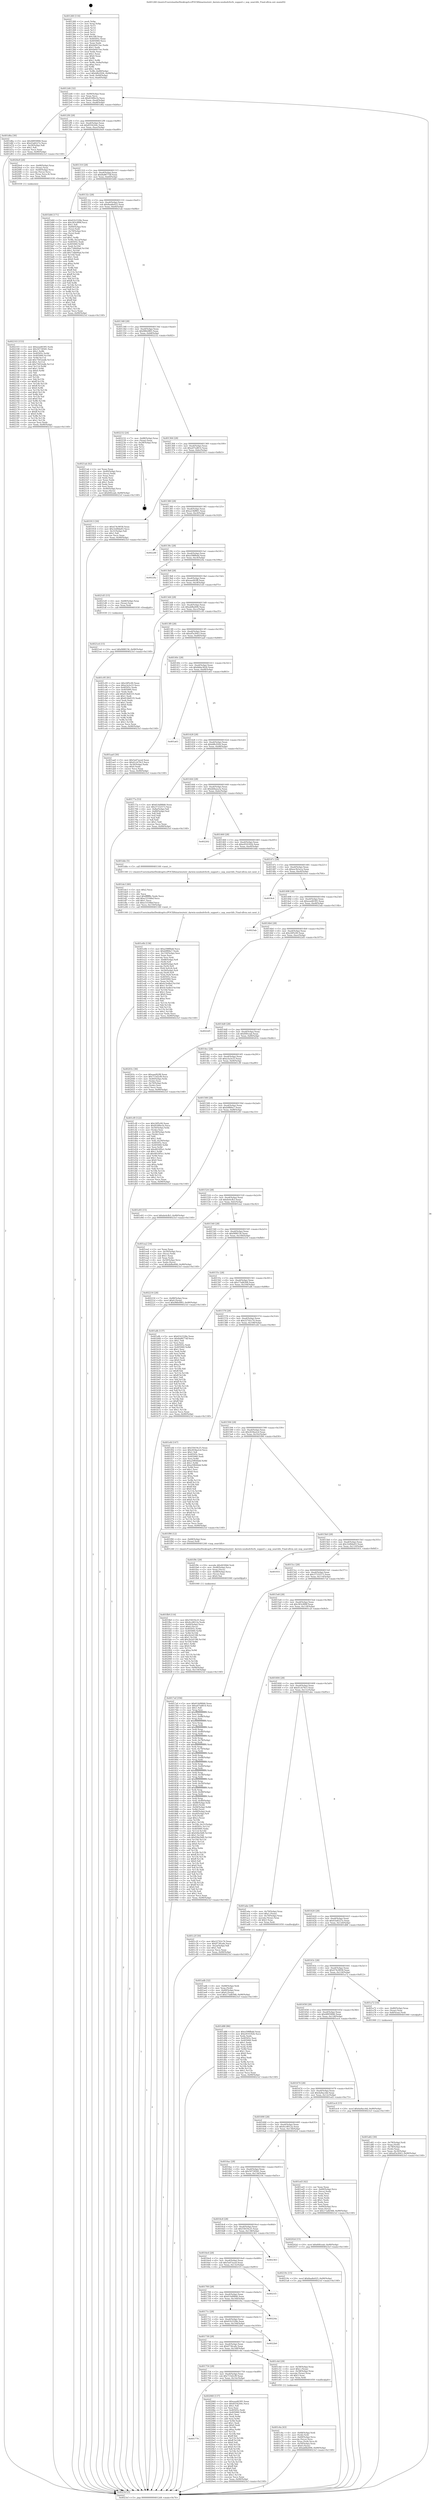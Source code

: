 digraph "0x401260" {
  label = "0x401260 (/mnt/c/Users/mathe/Desktop/tcc/POCII/binaries/extr_darwin-xnubsdvfsvfs_support.c_nop_searchfs_Final-ollvm.out::main(0))"
  labelloc = "t"
  node[shape=record]

  Entry [label="",width=0.3,height=0.3,shape=circle,fillcolor=black,style=filled]
  "0x4012d4" [label="{
     0x4012d4 [32]\l
     | [instrs]\l
     &nbsp;&nbsp;0x4012d4 \<+6\>: mov -0x90(%rbp),%eax\l
     &nbsp;&nbsp;0x4012da \<+2\>: mov %eax,%ecx\l
     &nbsp;&nbsp;0x4012dc \<+6\>: sub $0x816f0e1b,%ecx\l
     &nbsp;&nbsp;0x4012e2 \<+6\>: mov %eax,-0xa4(%rbp)\l
     &nbsp;&nbsp;0x4012e8 \<+6\>: mov %ecx,-0xa8(%rbp)\l
     &nbsp;&nbsp;0x4012ee \<+6\>: je 0000000000401d6a \<main+0xb0a\>\l
  }"]
  "0x401d6a" [label="{
     0x401d6a [30]\l
     | [instrs]\l
     &nbsp;&nbsp;0x401d6a \<+5\>: mov $0x48959f46,%eax\l
     &nbsp;&nbsp;0x401d6f \<+5\>: mov $0x43a8227e,%ecx\l
     &nbsp;&nbsp;0x401d74 \<+3\>: mov -0x29(%rbp),%dl\l
     &nbsp;&nbsp;0x401d77 \<+3\>: test $0x1,%dl\l
     &nbsp;&nbsp;0x401d7a \<+3\>: cmovne %ecx,%eax\l
     &nbsp;&nbsp;0x401d7d \<+6\>: mov %eax,-0x90(%rbp)\l
     &nbsp;&nbsp;0x401d83 \<+5\>: jmp 00000000004023cf \<main+0x116f\>\l
  }"]
  "0x4012f4" [label="{
     0x4012f4 [28]\l
     | [instrs]\l
     &nbsp;&nbsp;0x4012f4 \<+5\>: jmp 00000000004012f9 \<main+0x99\>\l
     &nbsp;&nbsp;0x4012f9 \<+6\>: mov -0xa4(%rbp),%eax\l
     &nbsp;&nbsp;0x4012ff \<+5\>: sub $0x8554244c,%eax\l
     &nbsp;&nbsp;0x401304 \<+6\>: mov %eax,-0xac(%rbp)\l
     &nbsp;&nbsp;0x40130a \<+6\>: je 00000000004020e9 \<main+0xe89\>\l
  }"]
  Exit [label="",width=0.3,height=0.3,shape=circle,fillcolor=black,style=filled,peripheries=2]
  "0x4020e9" [label="{
     0x4020e9 [26]\l
     | [instrs]\l
     &nbsp;&nbsp;0x4020e9 \<+4\>: mov -0x68(%rbp),%rax\l
     &nbsp;&nbsp;0x4020ed \<+3\>: mov (%rax),%rax\l
     &nbsp;&nbsp;0x4020f0 \<+4\>: mov -0x40(%rbp),%rcx\l
     &nbsp;&nbsp;0x4020f4 \<+3\>: movslq (%rcx),%rcx\l
     &nbsp;&nbsp;0x4020f7 \<+4\>: mov (%rax,%rcx,8),%rax\l
     &nbsp;&nbsp;0x4020fb \<+3\>: mov %rax,%rdi\l
     &nbsp;&nbsp;0x4020fe \<+5\>: call 0000000000401030 \<free@plt\>\l
     | [calls]\l
     &nbsp;&nbsp;0x401030 \{1\} (unknown)\l
  }"]
  "0x401310" [label="{
     0x401310 [28]\l
     | [instrs]\l
     &nbsp;&nbsp;0x401310 \<+5\>: jmp 0000000000401315 \<main+0xb5\>\l
     &nbsp;&nbsp;0x401315 \<+6\>: mov -0xa4(%rbp),%eax\l
     &nbsp;&nbsp;0x40131b \<+5\>: sub $0x8a8677df,%eax\l
     &nbsp;&nbsp;0x401320 \<+6\>: mov %eax,-0xb0(%rbp)\l
     &nbsp;&nbsp;0x401326 \<+6\>: je 0000000000401b84 \<main+0x924\>\l
  }"]
  "0x4021e4" [label="{
     0x4021e4 [15]\l
     | [instrs]\l
     &nbsp;&nbsp;0x4021e4 \<+10\>: movl $0xf488156,-0x90(%rbp)\l
     &nbsp;&nbsp;0x4021ee \<+5\>: jmp 00000000004023cf \<main+0x116f\>\l
  }"]
  "0x401b84" [label="{
     0x401b84 [171]\l
     | [instrs]\l
     &nbsp;&nbsp;0x401b84 \<+5\>: mov $0x61b3328e,%eax\l
     &nbsp;&nbsp;0x401b89 \<+5\>: mov $0x383c999f,%ecx\l
     &nbsp;&nbsp;0x401b8e \<+2\>: mov $0x1,%dl\l
     &nbsp;&nbsp;0x401b90 \<+4\>: mov -0x60(%rbp),%rsi\l
     &nbsp;&nbsp;0x401b94 \<+2\>: mov (%rsi),%edi\l
     &nbsp;&nbsp;0x401b96 \<+4\>: mov -0x70(%rbp),%rsi\l
     &nbsp;&nbsp;0x401b9a \<+2\>: cmp (%rsi),%edi\l
     &nbsp;&nbsp;0x401b9c \<+4\>: setl %r8b\l
     &nbsp;&nbsp;0x401ba0 \<+4\>: and $0x1,%r8b\l
     &nbsp;&nbsp;0x401ba4 \<+4\>: mov %r8b,-0x2a(%rbp)\l
     &nbsp;&nbsp;0x401ba8 \<+7\>: mov 0x40505c,%edi\l
     &nbsp;&nbsp;0x401baf \<+8\>: mov 0x405060,%r9d\l
     &nbsp;&nbsp;0x401bb7 \<+3\>: mov %edi,%r10d\l
     &nbsp;&nbsp;0x401bba \<+7\>: sub $0x73db00ad,%r10d\l
     &nbsp;&nbsp;0x401bc1 \<+4\>: sub $0x1,%r10d\l
     &nbsp;&nbsp;0x401bc5 \<+7\>: add $0x73db00ad,%r10d\l
     &nbsp;&nbsp;0x401bcc \<+4\>: imul %r10d,%edi\l
     &nbsp;&nbsp;0x401bd0 \<+3\>: and $0x1,%edi\l
     &nbsp;&nbsp;0x401bd3 \<+3\>: cmp $0x0,%edi\l
     &nbsp;&nbsp;0x401bd6 \<+4\>: sete %r8b\l
     &nbsp;&nbsp;0x401bda \<+4\>: cmp $0xa,%r9d\l
     &nbsp;&nbsp;0x401bde \<+4\>: setl %r11b\l
     &nbsp;&nbsp;0x401be2 \<+3\>: mov %r8b,%bl\l
     &nbsp;&nbsp;0x401be5 \<+3\>: xor $0xff,%bl\l
     &nbsp;&nbsp;0x401be8 \<+3\>: mov %r11b,%r14b\l
     &nbsp;&nbsp;0x401beb \<+4\>: xor $0xff,%r14b\l
     &nbsp;&nbsp;0x401bef \<+3\>: xor $0x1,%dl\l
     &nbsp;&nbsp;0x401bf2 \<+3\>: mov %bl,%r15b\l
     &nbsp;&nbsp;0x401bf5 \<+4\>: and $0xff,%r15b\l
     &nbsp;&nbsp;0x401bf9 \<+3\>: and %dl,%r8b\l
     &nbsp;&nbsp;0x401bfc \<+3\>: mov %r14b,%r12b\l
     &nbsp;&nbsp;0x401bff \<+4\>: and $0xff,%r12b\l
     &nbsp;&nbsp;0x401c03 \<+3\>: and %dl,%r11b\l
     &nbsp;&nbsp;0x401c06 \<+3\>: or %r8b,%r15b\l
     &nbsp;&nbsp;0x401c09 \<+3\>: or %r11b,%r12b\l
     &nbsp;&nbsp;0x401c0c \<+3\>: xor %r12b,%r15b\l
     &nbsp;&nbsp;0x401c0f \<+3\>: or %r14b,%bl\l
     &nbsp;&nbsp;0x401c12 \<+3\>: xor $0xff,%bl\l
     &nbsp;&nbsp;0x401c15 \<+3\>: or $0x1,%dl\l
     &nbsp;&nbsp;0x401c18 \<+2\>: and %dl,%bl\l
     &nbsp;&nbsp;0x401c1a \<+3\>: or %bl,%r15b\l
     &nbsp;&nbsp;0x401c1d \<+4\>: test $0x1,%r15b\l
     &nbsp;&nbsp;0x401c21 \<+3\>: cmovne %ecx,%eax\l
     &nbsp;&nbsp;0x401c24 \<+6\>: mov %eax,-0x90(%rbp)\l
     &nbsp;&nbsp;0x401c2a \<+5\>: jmp 00000000004023cf \<main+0x116f\>\l
  }"]
  "0x40132c" [label="{
     0x40132c [28]\l
     | [instrs]\l
     &nbsp;&nbsp;0x40132c \<+5\>: jmp 0000000000401331 \<main+0xd1\>\l
     &nbsp;&nbsp;0x401331 \<+6\>: mov -0xa4(%rbp),%eax\l
     &nbsp;&nbsp;0x401337 \<+5\>: sub $0x8aa8e025,%eax\l
     &nbsp;&nbsp;0x40133c \<+6\>: mov %eax,-0xb4(%rbp)\l
     &nbsp;&nbsp;0x401342 \<+6\>: je 00000000004021ab \<main+0xf4b\>\l
  }"]
  "0x402103" [label="{
     0x402103 [153]\l
     | [instrs]\l
     &nbsp;&nbsp;0x402103 \<+5\>: mov $0xeea46395,%edx\l
     &nbsp;&nbsp;0x402108 \<+5\>: mov $0x50739581,%esi\l
     &nbsp;&nbsp;0x40210d \<+3\>: mov $0x1,%r8b\l
     &nbsp;&nbsp;0x402110 \<+8\>: mov 0x40505c,%r9d\l
     &nbsp;&nbsp;0x402118 \<+8\>: mov 0x405060,%r10d\l
     &nbsp;&nbsp;0x402120 \<+3\>: mov %r9d,%r11d\l
     &nbsp;&nbsp;0x402123 \<+7\>: add $0x75652edb,%r11d\l
     &nbsp;&nbsp;0x40212a \<+4\>: sub $0x1,%r11d\l
     &nbsp;&nbsp;0x40212e \<+7\>: sub $0x75652edb,%r11d\l
     &nbsp;&nbsp;0x402135 \<+4\>: imul %r11d,%r9d\l
     &nbsp;&nbsp;0x402139 \<+4\>: and $0x1,%r9d\l
     &nbsp;&nbsp;0x40213d \<+4\>: cmp $0x0,%r9d\l
     &nbsp;&nbsp;0x402141 \<+3\>: sete %bl\l
     &nbsp;&nbsp;0x402144 \<+4\>: cmp $0xa,%r10d\l
     &nbsp;&nbsp;0x402148 \<+4\>: setl %r14b\l
     &nbsp;&nbsp;0x40214c \<+3\>: mov %bl,%r15b\l
     &nbsp;&nbsp;0x40214f \<+4\>: xor $0xff,%r15b\l
     &nbsp;&nbsp;0x402153 \<+3\>: mov %r14b,%r12b\l
     &nbsp;&nbsp;0x402156 \<+4\>: xor $0xff,%r12b\l
     &nbsp;&nbsp;0x40215a \<+4\>: xor $0x0,%r8b\l
     &nbsp;&nbsp;0x40215e \<+3\>: mov %r15b,%r13b\l
     &nbsp;&nbsp;0x402161 \<+4\>: and $0x0,%r13b\l
     &nbsp;&nbsp;0x402165 \<+3\>: and %r8b,%bl\l
     &nbsp;&nbsp;0x402168 \<+3\>: mov %r12b,%al\l
     &nbsp;&nbsp;0x40216b \<+2\>: and $0x0,%al\l
     &nbsp;&nbsp;0x40216d \<+3\>: and %r8b,%r14b\l
     &nbsp;&nbsp;0x402170 \<+3\>: or %bl,%r13b\l
     &nbsp;&nbsp;0x402173 \<+3\>: or %r14b,%al\l
     &nbsp;&nbsp;0x402176 \<+3\>: xor %al,%r13b\l
     &nbsp;&nbsp;0x402179 \<+3\>: or %r12b,%r15b\l
     &nbsp;&nbsp;0x40217c \<+4\>: xor $0xff,%r15b\l
     &nbsp;&nbsp;0x402180 \<+4\>: or $0x0,%r8b\l
     &nbsp;&nbsp;0x402184 \<+3\>: and %r8b,%r15b\l
     &nbsp;&nbsp;0x402187 \<+3\>: or %r15b,%r13b\l
     &nbsp;&nbsp;0x40218a \<+4\>: test $0x1,%r13b\l
     &nbsp;&nbsp;0x40218e \<+3\>: cmovne %esi,%edx\l
     &nbsp;&nbsp;0x402191 \<+6\>: mov %edx,-0x90(%rbp)\l
     &nbsp;&nbsp;0x402197 \<+5\>: jmp 00000000004023cf \<main+0x116f\>\l
  }"]
  "0x4021ab" [label="{
     0x4021ab [42]\l
     | [instrs]\l
     &nbsp;&nbsp;0x4021ab \<+2\>: xor %eax,%eax\l
     &nbsp;&nbsp;0x4021ad \<+4\>: mov -0x40(%rbp),%rcx\l
     &nbsp;&nbsp;0x4021b1 \<+2\>: mov (%rcx),%edx\l
     &nbsp;&nbsp;0x4021b3 \<+2\>: mov %eax,%esi\l
     &nbsp;&nbsp;0x4021b5 \<+2\>: sub %edx,%esi\l
     &nbsp;&nbsp;0x4021b7 \<+2\>: mov %eax,%edx\l
     &nbsp;&nbsp;0x4021b9 \<+3\>: sub $0x1,%edx\l
     &nbsp;&nbsp;0x4021bc \<+2\>: add %edx,%esi\l
     &nbsp;&nbsp;0x4021be \<+2\>: sub %esi,%eax\l
     &nbsp;&nbsp;0x4021c0 \<+4\>: mov -0x40(%rbp),%rcx\l
     &nbsp;&nbsp;0x4021c4 \<+2\>: mov %eax,(%rcx)\l
     &nbsp;&nbsp;0x4021c6 \<+10\>: movl $0x60fceab,-0x90(%rbp)\l
     &nbsp;&nbsp;0x4021d0 \<+5\>: jmp 00000000004023cf \<main+0x116f\>\l
  }"]
  "0x401348" [label="{
     0x401348 [28]\l
     | [instrs]\l
     &nbsp;&nbsp;0x401348 \<+5\>: jmp 000000000040134d \<main+0xed\>\l
     &nbsp;&nbsp;0x40134d \<+6\>: mov -0xa4(%rbp),%eax\l
     &nbsp;&nbsp;0x401353 \<+5\>: sub $0x98fe0f65,%eax\l
     &nbsp;&nbsp;0x401358 \<+6\>: mov %eax,-0xb8(%rbp)\l
     &nbsp;&nbsp;0x40135e \<+6\>: je 0000000000402232 \<main+0xfd2\>\l
  }"]
  "0x401770" [label="{
     0x401770\l
  }", style=dashed]
  "0x402232" [label="{
     0x402232 [24]\l
     | [instrs]\l
     &nbsp;&nbsp;0x402232 \<+7\>: mov -0x88(%rbp),%rax\l
     &nbsp;&nbsp;0x402239 \<+2\>: mov (%rax),%eax\l
     &nbsp;&nbsp;0x40223b \<+4\>: lea -0x28(%rbp),%rsp\l
     &nbsp;&nbsp;0x40223f \<+1\>: pop %rbx\l
     &nbsp;&nbsp;0x402240 \<+2\>: pop %r12\l
     &nbsp;&nbsp;0x402242 \<+2\>: pop %r13\l
     &nbsp;&nbsp;0x402244 \<+2\>: pop %r14\l
     &nbsp;&nbsp;0x402246 \<+2\>: pop %r15\l
     &nbsp;&nbsp;0x402248 \<+1\>: pop %rbp\l
     &nbsp;&nbsp;0x402249 \<+1\>: ret\l
  }"]
  "0x401364" [label="{
     0x401364 [28]\l
     | [instrs]\l
     &nbsp;&nbsp;0x401364 \<+5\>: jmp 0000000000401369 \<main+0x109\>\l
     &nbsp;&nbsp;0x401369 \<+6\>: mov -0xa4(%rbp),%eax\l
     &nbsp;&nbsp;0x40136f \<+5\>: sub $0xa07ed814,%eax\l
     &nbsp;&nbsp;0x401374 \<+6\>: mov %eax,-0xbc(%rbp)\l
     &nbsp;&nbsp;0x40137a \<+6\>: je 0000000000401913 \<main+0x6b3\>\l
  }"]
  "0x402060" [label="{
     0x402060 [137]\l
     | [instrs]\l
     &nbsp;&nbsp;0x402060 \<+5\>: mov $0xeea46395,%eax\l
     &nbsp;&nbsp;0x402065 \<+5\>: mov $0x8554244c,%ecx\l
     &nbsp;&nbsp;0x40206a \<+2\>: mov $0x1,%dl\l
     &nbsp;&nbsp;0x40206c \<+2\>: xor %esi,%esi\l
     &nbsp;&nbsp;0x40206e \<+7\>: mov 0x40505c,%edi\l
     &nbsp;&nbsp;0x402075 \<+8\>: mov 0x405060,%r8d\l
     &nbsp;&nbsp;0x40207d \<+3\>: sub $0x1,%esi\l
     &nbsp;&nbsp;0x402080 \<+3\>: mov %edi,%r9d\l
     &nbsp;&nbsp;0x402083 \<+3\>: add %esi,%r9d\l
     &nbsp;&nbsp;0x402086 \<+4\>: imul %r9d,%edi\l
     &nbsp;&nbsp;0x40208a \<+3\>: and $0x1,%edi\l
     &nbsp;&nbsp;0x40208d \<+3\>: cmp $0x0,%edi\l
     &nbsp;&nbsp;0x402090 \<+4\>: sete %r10b\l
     &nbsp;&nbsp;0x402094 \<+4\>: cmp $0xa,%r8d\l
     &nbsp;&nbsp;0x402098 \<+4\>: setl %r11b\l
     &nbsp;&nbsp;0x40209c \<+3\>: mov %r10b,%bl\l
     &nbsp;&nbsp;0x40209f \<+3\>: xor $0xff,%bl\l
     &nbsp;&nbsp;0x4020a2 \<+3\>: mov %r11b,%r14b\l
     &nbsp;&nbsp;0x4020a5 \<+4\>: xor $0xff,%r14b\l
     &nbsp;&nbsp;0x4020a9 \<+3\>: xor $0x0,%dl\l
     &nbsp;&nbsp;0x4020ac \<+3\>: mov %bl,%r15b\l
     &nbsp;&nbsp;0x4020af \<+4\>: and $0x0,%r15b\l
     &nbsp;&nbsp;0x4020b3 \<+3\>: and %dl,%r10b\l
     &nbsp;&nbsp;0x4020b6 \<+3\>: mov %r14b,%r12b\l
     &nbsp;&nbsp;0x4020b9 \<+4\>: and $0x0,%r12b\l
     &nbsp;&nbsp;0x4020bd \<+3\>: and %dl,%r11b\l
     &nbsp;&nbsp;0x4020c0 \<+3\>: or %r10b,%r15b\l
     &nbsp;&nbsp;0x4020c3 \<+3\>: or %r11b,%r12b\l
     &nbsp;&nbsp;0x4020c6 \<+3\>: xor %r12b,%r15b\l
     &nbsp;&nbsp;0x4020c9 \<+3\>: or %r14b,%bl\l
     &nbsp;&nbsp;0x4020cc \<+3\>: xor $0xff,%bl\l
     &nbsp;&nbsp;0x4020cf \<+3\>: or $0x0,%dl\l
     &nbsp;&nbsp;0x4020d2 \<+2\>: and %dl,%bl\l
     &nbsp;&nbsp;0x4020d4 \<+3\>: or %bl,%r15b\l
     &nbsp;&nbsp;0x4020d7 \<+4\>: test $0x1,%r15b\l
     &nbsp;&nbsp;0x4020db \<+3\>: cmovne %ecx,%eax\l
     &nbsp;&nbsp;0x4020de \<+6\>: mov %eax,-0x90(%rbp)\l
     &nbsp;&nbsp;0x4020e4 \<+5\>: jmp 00000000004023cf \<main+0x116f\>\l
  }"]
  "0x401913" [label="{
     0x401913 [30]\l
     | [instrs]\l
     &nbsp;&nbsp;0x401913 \<+5\>: mov $0x474c9058,%eax\l
     &nbsp;&nbsp;0x401918 \<+5\>: mov $0x32d9da93,%ecx\l
     &nbsp;&nbsp;0x40191d \<+3\>: mov -0x31(%rbp),%dl\l
     &nbsp;&nbsp;0x401920 \<+3\>: test $0x1,%dl\l
     &nbsp;&nbsp;0x401923 \<+3\>: cmovne %ecx,%eax\l
     &nbsp;&nbsp;0x401926 \<+6\>: mov %eax,-0x90(%rbp)\l
     &nbsp;&nbsp;0x40192c \<+5\>: jmp 00000000004023cf \<main+0x116f\>\l
  }"]
  "0x401380" [label="{
     0x401380 [28]\l
     | [instrs]\l
     &nbsp;&nbsp;0x401380 \<+5\>: jmp 0000000000401385 \<main+0x125\>\l
     &nbsp;&nbsp;0x401385 \<+6\>: mov -0xa4(%rbp),%eax\l
     &nbsp;&nbsp;0x40138b \<+5\>: sub $0xa23bf861,%eax\l
     &nbsp;&nbsp;0x401390 \<+6\>: mov %eax,-0xc0(%rbp)\l
     &nbsp;&nbsp;0x401396 \<+6\>: je 000000000040228f \<main+0x102f\>\l
  }"]
  "0x401fb9" [label="{
     0x401fb9 [116]\l
     | [instrs]\l
     &nbsp;&nbsp;0x401fb9 \<+5\>: mov $0x55619c25,%esi\l
     &nbsp;&nbsp;0x401fbe \<+5\>: mov $0x4cc8012a,%edx\l
     &nbsp;&nbsp;0x401fc3 \<+4\>: mov -0x40(%rbp),%rcx\l
     &nbsp;&nbsp;0x401fc7 \<+6\>: movl $0x0,(%rcx)\l
     &nbsp;&nbsp;0x401fcd \<+8\>: mov 0x40505c,%r8d\l
     &nbsp;&nbsp;0x401fd5 \<+8\>: mov 0x405060,%r9d\l
     &nbsp;&nbsp;0x401fdd \<+3\>: mov %r8d,%r10d\l
     &nbsp;&nbsp;0x401fe0 \<+7\>: sub $0x2b2d15f6,%r10d\l
     &nbsp;&nbsp;0x401fe7 \<+4\>: sub $0x1,%r10d\l
     &nbsp;&nbsp;0x401feb \<+7\>: add $0x2b2d15f6,%r10d\l
     &nbsp;&nbsp;0x401ff2 \<+4\>: imul %r10d,%r8d\l
     &nbsp;&nbsp;0x401ff6 \<+4\>: and $0x1,%r8d\l
     &nbsp;&nbsp;0x401ffa \<+4\>: cmp $0x0,%r8d\l
     &nbsp;&nbsp;0x401ffe \<+4\>: sete %r11b\l
     &nbsp;&nbsp;0x402002 \<+4\>: cmp $0xa,%r9d\l
     &nbsp;&nbsp;0x402006 \<+3\>: setl %bl\l
     &nbsp;&nbsp;0x402009 \<+3\>: mov %r11b,%r14b\l
     &nbsp;&nbsp;0x40200c \<+3\>: and %bl,%r14b\l
     &nbsp;&nbsp;0x40200f \<+3\>: xor %bl,%r11b\l
     &nbsp;&nbsp;0x402012 \<+3\>: or %r11b,%r14b\l
     &nbsp;&nbsp;0x402015 \<+4\>: test $0x1,%r14b\l
     &nbsp;&nbsp;0x402019 \<+3\>: cmovne %edx,%esi\l
     &nbsp;&nbsp;0x40201c \<+6\>: mov %esi,-0x90(%rbp)\l
     &nbsp;&nbsp;0x402022 \<+6\>: mov %eax,-0x154(%rbp)\l
     &nbsp;&nbsp;0x402028 \<+5\>: jmp 00000000004023cf \<main+0x116f\>\l
  }"]
  "0x40228f" [label="{
     0x40228f\l
  }", style=dashed]
  "0x40139c" [label="{
     0x40139c [28]\l
     | [instrs]\l
     &nbsp;&nbsp;0x40139c \<+5\>: jmp 00000000004013a1 \<main+0x141\>\l
     &nbsp;&nbsp;0x4013a1 \<+6\>: mov -0xa4(%rbp),%eax\l
     &nbsp;&nbsp;0x4013a7 \<+5\>: sub $0xa598fbdd,%eax\l
     &nbsp;&nbsp;0x4013ac \<+6\>: mov %eax,-0xc4(%rbp)\l
     &nbsp;&nbsp;0x4013b2 \<+6\>: je 00000000004022fa \<main+0x109a\>\l
  }"]
  "0x401f9c" [label="{
     0x401f9c [29]\l
     | [instrs]\l
     &nbsp;&nbsp;0x401f9c \<+10\>: movabs $0x4030b6,%rdi\l
     &nbsp;&nbsp;0x401fa6 \<+4\>: mov -0x48(%rbp),%rcx\l
     &nbsp;&nbsp;0x401faa \<+2\>: mov %eax,(%rcx)\l
     &nbsp;&nbsp;0x401fac \<+4\>: mov -0x48(%rbp),%rcx\l
     &nbsp;&nbsp;0x401fb0 \<+2\>: mov (%rcx),%esi\l
     &nbsp;&nbsp;0x401fb2 \<+2\>: mov $0x0,%al\l
     &nbsp;&nbsp;0x401fb4 \<+5\>: call 0000000000401040 \<printf@plt\>\l
     | [calls]\l
     &nbsp;&nbsp;0x401040 \{1\} (unknown)\l
  }"]
  "0x4022fa" [label="{
     0x4022fa\l
  }", style=dashed]
  "0x4013b8" [label="{
     0x4013b8 [28]\l
     | [instrs]\l
     &nbsp;&nbsp;0x4013b8 \<+5\>: jmp 00000000004013bd \<main+0x15d\>\l
     &nbsp;&nbsp;0x4013bd \<+6\>: mov -0xa4(%rbp),%eax\l
     &nbsp;&nbsp;0x4013c3 \<+5\>: sub $0xaaef42f8,%eax\l
     &nbsp;&nbsp;0x4013c8 \<+6\>: mov %eax,-0xc8(%rbp)\l
     &nbsp;&nbsp;0x4013ce \<+6\>: je 00000000004021d5 \<main+0xf75\>\l
  }"]
  "0x401e0b" [label="{
     0x401e0b [136]\l
     | [instrs]\l
     &nbsp;&nbsp;0x401e0b \<+5\>: mov $0xa598fbdd,%ecx\l
     &nbsp;&nbsp;0x401e10 \<+5\>: mov $0xb9f84e7,%edx\l
     &nbsp;&nbsp;0x401e15 \<+6\>: mov -0x150(%rbp),%esi\l
     &nbsp;&nbsp;0x401e1b \<+3\>: imul %eax,%esi\l
     &nbsp;&nbsp;0x401e1e \<+3\>: movslq %esi,%rdi\l
     &nbsp;&nbsp;0x401e21 \<+4\>: mov -0x68(%rbp),%r8\l
     &nbsp;&nbsp;0x401e25 \<+3\>: mov (%r8),%r8\l
     &nbsp;&nbsp;0x401e28 \<+4\>: mov -0x60(%rbp),%r9\l
     &nbsp;&nbsp;0x401e2c \<+3\>: movslq (%r9),%r9\l
     &nbsp;&nbsp;0x401e2f \<+4\>: mov (%r8,%r9,8),%r8\l
     &nbsp;&nbsp;0x401e33 \<+4\>: mov -0x50(%rbp),%r9\l
     &nbsp;&nbsp;0x401e37 \<+3\>: movslq (%r9),%r9\l
     &nbsp;&nbsp;0x401e3a \<+4\>: mov %rdi,(%r8,%r9,8)\l
     &nbsp;&nbsp;0x401e3e \<+7\>: mov 0x40505c,%eax\l
     &nbsp;&nbsp;0x401e45 \<+7\>: mov 0x405060,%esi\l
     &nbsp;&nbsp;0x401e4c \<+3\>: mov %eax,%r10d\l
     &nbsp;&nbsp;0x401e4f \<+7\>: add $0x4c5edbcf,%r10d\l
     &nbsp;&nbsp;0x401e56 \<+4\>: sub $0x1,%r10d\l
     &nbsp;&nbsp;0x401e5a \<+7\>: sub $0x4c5edbcf,%r10d\l
     &nbsp;&nbsp;0x401e61 \<+4\>: imul %r10d,%eax\l
     &nbsp;&nbsp;0x401e65 \<+3\>: and $0x1,%eax\l
     &nbsp;&nbsp;0x401e68 \<+3\>: cmp $0x0,%eax\l
     &nbsp;&nbsp;0x401e6b \<+4\>: sete %r11b\l
     &nbsp;&nbsp;0x401e6f \<+3\>: cmp $0xa,%esi\l
     &nbsp;&nbsp;0x401e72 \<+3\>: setl %bl\l
     &nbsp;&nbsp;0x401e75 \<+3\>: mov %r11b,%r14b\l
     &nbsp;&nbsp;0x401e78 \<+3\>: and %bl,%r14b\l
     &nbsp;&nbsp;0x401e7b \<+3\>: xor %bl,%r11b\l
     &nbsp;&nbsp;0x401e7e \<+3\>: or %r11b,%r14b\l
     &nbsp;&nbsp;0x401e81 \<+4\>: test $0x1,%r14b\l
     &nbsp;&nbsp;0x401e85 \<+3\>: cmovne %edx,%ecx\l
     &nbsp;&nbsp;0x401e88 \<+6\>: mov %ecx,-0x90(%rbp)\l
     &nbsp;&nbsp;0x401e8e \<+5\>: jmp 00000000004023cf \<main+0x116f\>\l
  }"]
  "0x4021d5" [label="{
     0x4021d5 [15]\l
     | [instrs]\l
     &nbsp;&nbsp;0x4021d5 \<+4\>: mov -0x68(%rbp),%rax\l
     &nbsp;&nbsp;0x4021d9 \<+3\>: mov (%rax),%rax\l
     &nbsp;&nbsp;0x4021dc \<+3\>: mov %rax,%rdi\l
     &nbsp;&nbsp;0x4021df \<+5\>: call 0000000000401030 \<free@plt\>\l
     | [calls]\l
     &nbsp;&nbsp;0x401030 \{1\} (unknown)\l
  }"]
  "0x4013d4" [label="{
     0x4013d4 [28]\l
     | [instrs]\l
     &nbsp;&nbsp;0x4013d4 \<+5\>: jmp 00000000004013d9 \<main+0x179\>\l
     &nbsp;&nbsp;0x4013d9 \<+6\>: mov -0xa4(%rbp),%eax\l
     &nbsp;&nbsp;0x4013df \<+5\>: sub $0xabfbe606,%eax\l
     &nbsp;&nbsp;0x4013e4 \<+6\>: mov %eax,-0xcc(%rbp)\l
     &nbsp;&nbsp;0x4013ea \<+6\>: je 0000000000401c95 \<main+0xa35\>\l
  }"]
  "0x401de3" [label="{
     0x401de3 [40]\l
     | [instrs]\l
     &nbsp;&nbsp;0x401de3 \<+5\>: mov $0x2,%ecx\l
     &nbsp;&nbsp;0x401de8 \<+1\>: cltd\l
     &nbsp;&nbsp;0x401de9 \<+2\>: idiv %ecx\l
     &nbsp;&nbsp;0x401deb \<+6\>: imul $0xfffffffe,%edx,%ecx\l
     &nbsp;&nbsp;0x401df1 \<+6\>: add $0xe33168ef,%ecx\l
     &nbsp;&nbsp;0x401df7 \<+3\>: add $0x1,%ecx\l
     &nbsp;&nbsp;0x401dfa \<+6\>: sub $0xe33168ef,%ecx\l
     &nbsp;&nbsp;0x401e00 \<+6\>: mov %ecx,-0x150(%rbp)\l
     &nbsp;&nbsp;0x401e06 \<+5\>: call 0000000000401160 \<next_i\>\l
     | [calls]\l
     &nbsp;&nbsp;0x401160 \{1\} (/mnt/c/Users/mathe/Desktop/tcc/POCII/binaries/extr_darwin-xnubsdvfsvfs_support.c_nop_searchfs_Final-ollvm.out::next_i)\l
  }"]
  "0x401c95" [label="{
     0x401c95 [91]\l
     | [instrs]\l
     &nbsp;&nbsp;0x401c95 \<+5\>: mov $0x24f5c00,%eax\l
     &nbsp;&nbsp;0x401c9a \<+5\>: mov $0xa3a3e33,%ecx\l
     &nbsp;&nbsp;0x401c9f \<+7\>: mov 0x40505c,%edx\l
     &nbsp;&nbsp;0x401ca6 \<+7\>: mov 0x405060,%esi\l
     &nbsp;&nbsp;0x401cad \<+2\>: mov %edx,%edi\l
     &nbsp;&nbsp;0x401caf \<+6\>: add $0x814b8335,%edi\l
     &nbsp;&nbsp;0x401cb5 \<+3\>: sub $0x1,%edi\l
     &nbsp;&nbsp;0x401cb8 \<+6\>: sub $0x814b8335,%edi\l
     &nbsp;&nbsp;0x401cbe \<+3\>: imul %edi,%edx\l
     &nbsp;&nbsp;0x401cc1 \<+3\>: and $0x1,%edx\l
     &nbsp;&nbsp;0x401cc4 \<+3\>: cmp $0x0,%edx\l
     &nbsp;&nbsp;0x401cc7 \<+4\>: sete %r8b\l
     &nbsp;&nbsp;0x401ccb \<+3\>: cmp $0xa,%esi\l
     &nbsp;&nbsp;0x401cce \<+4\>: setl %r9b\l
     &nbsp;&nbsp;0x401cd2 \<+3\>: mov %r8b,%r10b\l
     &nbsp;&nbsp;0x401cd5 \<+3\>: and %r9b,%r10b\l
     &nbsp;&nbsp;0x401cd8 \<+3\>: xor %r9b,%r8b\l
     &nbsp;&nbsp;0x401cdb \<+3\>: or %r8b,%r10b\l
     &nbsp;&nbsp;0x401cde \<+4\>: test $0x1,%r10b\l
     &nbsp;&nbsp;0x401ce2 \<+3\>: cmovne %ecx,%eax\l
     &nbsp;&nbsp;0x401ce5 \<+6\>: mov %eax,-0x90(%rbp)\l
     &nbsp;&nbsp;0x401ceb \<+5\>: jmp 00000000004023cf \<main+0x116f\>\l
  }"]
  "0x4013f0" [label="{
     0x4013f0 [28]\l
     | [instrs]\l
     &nbsp;&nbsp;0x4013f0 \<+5\>: jmp 00000000004013f5 \<main+0x195\>\l
     &nbsp;&nbsp;0x4013f5 \<+6\>: mov -0xa4(%rbp),%eax\l
     &nbsp;&nbsp;0x4013fb \<+5\>: sub $0xaf5a3643,%eax\l
     &nbsp;&nbsp;0x401400 \<+6\>: mov %eax,-0xd0(%rbp)\l
     &nbsp;&nbsp;0x401406 \<+6\>: je 0000000000401aa0 \<main+0x840\>\l
  }"]
  "0x401c6a" [label="{
     0x401c6a [43]\l
     | [instrs]\l
     &nbsp;&nbsp;0x401c6a \<+4\>: mov -0x68(%rbp),%rdi\l
     &nbsp;&nbsp;0x401c6e \<+3\>: mov (%rdi),%rdi\l
     &nbsp;&nbsp;0x401c71 \<+4\>: mov -0x60(%rbp),%rcx\l
     &nbsp;&nbsp;0x401c75 \<+3\>: movslq (%rcx),%rcx\l
     &nbsp;&nbsp;0x401c78 \<+4\>: mov %rax,(%rdi,%rcx,8)\l
     &nbsp;&nbsp;0x401c7c \<+4\>: mov -0x50(%rbp),%rax\l
     &nbsp;&nbsp;0x401c80 \<+6\>: movl $0x0,(%rax)\l
     &nbsp;&nbsp;0x401c86 \<+10\>: movl $0xabfbe606,-0x90(%rbp)\l
     &nbsp;&nbsp;0x401c90 \<+5\>: jmp 00000000004023cf \<main+0x116f\>\l
  }"]
  "0x401aa0" [label="{
     0x401aa0 [30]\l
     | [instrs]\l
     &nbsp;&nbsp;0x401aa0 \<+5\>: mov $0x5a47aced,%eax\l
     &nbsp;&nbsp;0x401aa5 \<+5\>: mov $0x41cb79c5,%ecx\l
     &nbsp;&nbsp;0x401aaa \<+3\>: mov -0x30(%rbp),%edx\l
     &nbsp;&nbsp;0x401aad \<+3\>: cmp $0x0,%edx\l
     &nbsp;&nbsp;0x401ab0 \<+3\>: cmove %ecx,%eax\l
     &nbsp;&nbsp;0x401ab3 \<+6\>: mov %eax,-0x90(%rbp)\l
     &nbsp;&nbsp;0x401ab9 \<+5\>: jmp 00000000004023cf \<main+0x116f\>\l
  }"]
  "0x40140c" [label="{
     0x40140c [28]\l
     | [instrs]\l
     &nbsp;&nbsp;0x40140c \<+5\>: jmp 0000000000401411 \<main+0x1b1\>\l
     &nbsp;&nbsp;0x401411 \<+6\>: mov -0xa4(%rbp),%eax\l
     &nbsp;&nbsp;0x401417 \<+5\>: sub $0xbbbe3626,%eax\l
     &nbsp;&nbsp;0x40141c \<+6\>: mov %eax,-0xd4(%rbp)\l
     &nbsp;&nbsp;0x401422 \<+6\>: je 0000000000401a63 \<main+0x803\>\l
  }"]
  "0x401754" [label="{
     0x401754 [28]\l
     | [instrs]\l
     &nbsp;&nbsp;0x401754 \<+5\>: jmp 0000000000401759 \<main+0x4f9\>\l
     &nbsp;&nbsp;0x401759 \<+6\>: mov -0xa4(%rbp),%eax\l
     &nbsp;&nbsp;0x40175f \<+5\>: sub $0x715d2cf9,%eax\l
     &nbsp;&nbsp;0x401764 \<+6\>: mov %eax,-0x14c(%rbp)\l
     &nbsp;&nbsp;0x40176a \<+6\>: je 0000000000402060 \<main+0xe00\>\l
  }"]
  "0x401a63" [label="{
     0x401a63\l
  }", style=dashed]
  "0x401428" [label="{
     0x401428 [28]\l
     | [instrs]\l
     &nbsp;&nbsp;0x401428 \<+5\>: jmp 000000000040142d \<main+0x1cd\>\l
     &nbsp;&nbsp;0x40142d \<+6\>: mov -0xa4(%rbp),%eax\l
     &nbsp;&nbsp;0x401433 \<+5\>: sub $0xbf6cf204,%eax\l
     &nbsp;&nbsp;0x401438 \<+6\>: mov %eax,-0xd8(%rbp)\l
     &nbsp;&nbsp;0x40143e \<+6\>: je 000000000040177a \<main+0x51a\>\l
  }"]
  "0x401c4d" [label="{
     0x401c4d [29]\l
     | [instrs]\l
     &nbsp;&nbsp;0x401c4d \<+4\>: mov -0x58(%rbp),%rax\l
     &nbsp;&nbsp;0x401c51 \<+6\>: movl $0x1,(%rax)\l
     &nbsp;&nbsp;0x401c57 \<+4\>: mov -0x58(%rbp),%rax\l
     &nbsp;&nbsp;0x401c5b \<+3\>: movslq (%rax),%rax\l
     &nbsp;&nbsp;0x401c5e \<+4\>: shl $0x3,%rax\l
     &nbsp;&nbsp;0x401c62 \<+3\>: mov %rax,%rdi\l
     &nbsp;&nbsp;0x401c65 \<+5\>: call 0000000000401050 \<malloc@plt\>\l
     | [calls]\l
     &nbsp;&nbsp;0x401050 \{1\} (unknown)\l
  }"]
  "0x40177a" [label="{
     0x40177a [53]\l
     | [instrs]\l
     &nbsp;&nbsp;0x40177a \<+5\>: mov $0x614d9846,%eax\l
     &nbsp;&nbsp;0x40177f \<+5\>: mov $0x37332573,%ecx\l
     &nbsp;&nbsp;0x401784 \<+6\>: mov -0x8a(%rbp),%dl\l
     &nbsp;&nbsp;0x40178a \<+7\>: mov -0x89(%rbp),%sil\l
     &nbsp;&nbsp;0x401791 \<+3\>: mov %dl,%dil\l
     &nbsp;&nbsp;0x401794 \<+3\>: and %sil,%dil\l
     &nbsp;&nbsp;0x401797 \<+3\>: xor %sil,%dl\l
     &nbsp;&nbsp;0x40179a \<+3\>: or %dl,%dil\l
     &nbsp;&nbsp;0x40179d \<+4\>: test $0x1,%dil\l
     &nbsp;&nbsp;0x4017a1 \<+3\>: cmovne %ecx,%eax\l
     &nbsp;&nbsp;0x4017a4 \<+6\>: mov %eax,-0x90(%rbp)\l
     &nbsp;&nbsp;0x4017aa \<+5\>: jmp 00000000004023cf \<main+0x116f\>\l
  }"]
  "0x401444" [label="{
     0x401444 [28]\l
     | [instrs]\l
     &nbsp;&nbsp;0x401444 \<+5\>: jmp 0000000000401449 \<main+0x1e9\>\l
     &nbsp;&nbsp;0x401449 \<+6\>: mov -0xa4(%rbp),%eax\l
     &nbsp;&nbsp;0x40144f \<+5\>: sub $0xdd4aea3a,%eax\l
     &nbsp;&nbsp;0x401454 \<+6\>: mov %eax,-0xdc(%rbp)\l
     &nbsp;&nbsp;0x40145a \<+6\>: je 0000000000402202 \<main+0xfa2\>\l
  }"]
  "0x4023cf" [label="{
     0x4023cf [5]\l
     | [instrs]\l
     &nbsp;&nbsp;0x4023cf \<+5\>: jmp 00000000004012d4 \<main+0x74\>\l
  }"]
  "0x401260" [label="{
     0x401260 [116]\l
     | [instrs]\l
     &nbsp;&nbsp;0x401260 \<+1\>: push %rbp\l
     &nbsp;&nbsp;0x401261 \<+3\>: mov %rsp,%rbp\l
     &nbsp;&nbsp;0x401264 \<+2\>: push %r15\l
     &nbsp;&nbsp;0x401266 \<+2\>: push %r14\l
     &nbsp;&nbsp;0x401268 \<+2\>: push %r13\l
     &nbsp;&nbsp;0x40126a \<+2\>: push %r12\l
     &nbsp;&nbsp;0x40126c \<+1\>: push %rbx\l
     &nbsp;&nbsp;0x40126d \<+7\>: sub $0x168,%rsp\l
     &nbsp;&nbsp;0x401274 \<+7\>: mov 0x40505c,%eax\l
     &nbsp;&nbsp;0x40127b \<+7\>: mov 0x405060,%ecx\l
     &nbsp;&nbsp;0x401282 \<+2\>: mov %eax,%edx\l
     &nbsp;&nbsp;0x401284 \<+6\>: sub $0xfa6415ac,%edx\l
     &nbsp;&nbsp;0x40128a \<+3\>: sub $0x1,%edx\l
     &nbsp;&nbsp;0x40128d \<+6\>: add $0xfa6415ac,%edx\l
     &nbsp;&nbsp;0x401293 \<+3\>: imul %edx,%eax\l
     &nbsp;&nbsp;0x401296 \<+3\>: and $0x1,%eax\l
     &nbsp;&nbsp;0x401299 \<+3\>: cmp $0x0,%eax\l
     &nbsp;&nbsp;0x40129c \<+4\>: sete %r8b\l
     &nbsp;&nbsp;0x4012a0 \<+4\>: and $0x1,%r8b\l
     &nbsp;&nbsp;0x4012a4 \<+7\>: mov %r8b,-0x8a(%rbp)\l
     &nbsp;&nbsp;0x4012ab \<+3\>: cmp $0xa,%ecx\l
     &nbsp;&nbsp;0x4012ae \<+4\>: setl %r8b\l
     &nbsp;&nbsp;0x4012b2 \<+4\>: and $0x1,%r8b\l
     &nbsp;&nbsp;0x4012b6 \<+7\>: mov %r8b,-0x89(%rbp)\l
     &nbsp;&nbsp;0x4012bd \<+10\>: movl $0xbf6cf204,-0x90(%rbp)\l
     &nbsp;&nbsp;0x4012c7 \<+6\>: mov %edi,-0x94(%rbp)\l
     &nbsp;&nbsp;0x4012cd \<+7\>: mov %rsi,-0xa0(%rbp)\l
  }"]
  "0x401738" [label="{
     0x401738 [28]\l
     | [instrs]\l
     &nbsp;&nbsp;0x401738 \<+5\>: jmp 000000000040173d \<main+0x4dd\>\l
     &nbsp;&nbsp;0x40173d \<+6\>: mov -0xa4(%rbp),%eax\l
     &nbsp;&nbsp;0x401743 \<+5\>: sub $0x6736cafe,%eax\l
     &nbsp;&nbsp;0x401748 \<+6\>: mov %eax,-0x148(%rbp)\l
     &nbsp;&nbsp;0x40174e \<+6\>: je 0000000000401c4d \<main+0x9ed\>\l
  }"]
  "0x402202" [label="{
     0x402202\l
  }", style=dashed]
  "0x401460" [label="{
     0x401460 [28]\l
     | [instrs]\l
     &nbsp;&nbsp;0x401460 \<+5\>: jmp 0000000000401465 \<main+0x205\>\l
     &nbsp;&nbsp;0x401465 \<+6\>: mov -0xa4(%rbp),%eax\l
     &nbsp;&nbsp;0x40146b \<+5\>: sub $0xe916182b,%eax\l
     &nbsp;&nbsp;0x401470 \<+6\>: mov %eax,-0xe0(%rbp)\l
     &nbsp;&nbsp;0x401476 \<+6\>: je 0000000000401dde \<main+0xb7e\>\l
  }"]
  "0x4022b0" [label="{
     0x4022b0\l
  }", style=dashed]
  "0x401dde" [label="{
     0x401dde [5]\l
     | [instrs]\l
     &nbsp;&nbsp;0x401dde \<+5\>: call 0000000000401160 \<next_i\>\l
     | [calls]\l
     &nbsp;&nbsp;0x401160 \{1\} (/mnt/c/Users/mathe/Desktop/tcc/POCII/binaries/extr_darwin-xnubsdvfsvfs_support.c_nop_searchfs_Final-ollvm.out::next_i)\l
  }"]
  "0x40147c" [label="{
     0x40147c [28]\l
     | [instrs]\l
     &nbsp;&nbsp;0x40147c \<+5\>: jmp 0000000000401481 \<main+0x221\>\l
     &nbsp;&nbsp;0x401481 \<+6\>: mov -0xa4(%rbp),%eax\l
     &nbsp;&nbsp;0x401487 \<+5\>: sub $0xee3b3a1a,%eax\l
     &nbsp;&nbsp;0x40148c \<+6\>: mov %eax,-0xe4(%rbp)\l
     &nbsp;&nbsp;0x401492 \<+6\>: je 00000000004019c4 \<main+0x764\>\l
  }"]
  "0x40171c" [label="{
     0x40171c [28]\l
     | [instrs]\l
     &nbsp;&nbsp;0x40171c \<+5\>: jmp 0000000000401721 \<main+0x4c1\>\l
     &nbsp;&nbsp;0x401721 \<+6\>: mov -0xa4(%rbp),%eax\l
     &nbsp;&nbsp;0x401727 \<+5\>: sub $0x61b3328e,%eax\l
     &nbsp;&nbsp;0x40172c \<+6\>: mov %eax,-0x144(%rbp)\l
     &nbsp;&nbsp;0x401732 \<+6\>: je 00000000004022b0 \<main+0x1050\>\l
  }"]
  "0x4019c4" [label="{
     0x4019c4\l
  }", style=dashed]
  "0x401498" [label="{
     0x401498 [28]\l
     | [instrs]\l
     &nbsp;&nbsp;0x401498 \<+5\>: jmp 000000000040149d \<main+0x23d\>\l
     &nbsp;&nbsp;0x40149d \<+6\>: mov -0xa4(%rbp),%eax\l
     &nbsp;&nbsp;0x4014a3 \<+5\>: sub $0xeea46395,%eax\l
     &nbsp;&nbsp;0x4014a8 \<+6\>: mov %eax,-0xe8(%rbp)\l
     &nbsp;&nbsp;0x4014ae \<+6\>: je 00000000004023ab \<main+0x114b\>\l
  }"]
  "0x40224a" [label="{
     0x40224a\l
  }", style=dashed]
  "0x4023ab" [label="{
     0x4023ab\l
  }", style=dashed]
  "0x4014b4" [label="{
     0x4014b4 [28]\l
     | [instrs]\l
     &nbsp;&nbsp;0x4014b4 \<+5\>: jmp 00000000004014b9 \<main+0x259\>\l
     &nbsp;&nbsp;0x4014b9 \<+6\>: mov -0xa4(%rbp),%eax\l
     &nbsp;&nbsp;0x4014bf \<+5\>: sub $0x24f5c00,%eax\l
     &nbsp;&nbsp;0x4014c4 \<+6\>: mov %eax,-0xec(%rbp)\l
     &nbsp;&nbsp;0x4014ca \<+6\>: je 00000000004022d5 \<main+0x1075\>\l
  }"]
  "0x401700" [label="{
     0x401700 [28]\l
     | [instrs]\l
     &nbsp;&nbsp;0x401700 \<+5\>: jmp 0000000000401705 \<main+0x4a5\>\l
     &nbsp;&nbsp;0x401705 \<+6\>: mov -0xa4(%rbp),%eax\l
     &nbsp;&nbsp;0x40170b \<+5\>: sub $0x614d9846,%eax\l
     &nbsp;&nbsp;0x401710 \<+6\>: mov %eax,-0x140(%rbp)\l
     &nbsp;&nbsp;0x401716 \<+6\>: je 000000000040224a \<main+0xfea\>\l
  }"]
  "0x4022d5" [label="{
     0x4022d5\l
  }", style=dashed]
  "0x4014d0" [label="{
     0x4014d0 [28]\l
     | [instrs]\l
     &nbsp;&nbsp;0x4014d0 \<+5\>: jmp 00000000004014d5 \<main+0x275\>\l
     &nbsp;&nbsp;0x4014d5 \<+6\>: mov -0xa4(%rbp),%eax\l
     &nbsp;&nbsp;0x4014db \<+5\>: sub $0x60fceab,%eax\l
     &nbsp;&nbsp;0x4014e0 \<+6\>: mov %eax,-0xf0(%rbp)\l
     &nbsp;&nbsp;0x4014e6 \<+6\>: je 000000000040203c \<main+0xddc\>\l
  }"]
  "0x4021f3" [label="{
     0x4021f3\l
  }", style=dashed]
  "0x40203c" [label="{
     0x40203c [36]\l
     | [instrs]\l
     &nbsp;&nbsp;0x40203c \<+5\>: mov $0xaaef42f8,%eax\l
     &nbsp;&nbsp;0x402041 \<+5\>: mov $0x715d2cf9,%ecx\l
     &nbsp;&nbsp;0x402046 \<+4\>: mov -0x40(%rbp),%rdx\l
     &nbsp;&nbsp;0x40204a \<+2\>: mov (%rdx),%esi\l
     &nbsp;&nbsp;0x40204c \<+4\>: mov -0x70(%rbp),%rdx\l
     &nbsp;&nbsp;0x402050 \<+2\>: cmp (%rdx),%esi\l
     &nbsp;&nbsp;0x402052 \<+3\>: cmovl %ecx,%eax\l
     &nbsp;&nbsp;0x402055 \<+6\>: mov %eax,-0x90(%rbp)\l
     &nbsp;&nbsp;0x40205b \<+5\>: jmp 00000000004023cf \<main+0x116f\>\l
  }"]
  "0x4014ec" [label="{
     0x4014ec [28]\l
     | [instrs]\l
     &nbsp;&nbsp;0x4014ec \<+5\>: jmp 00000000004014f1 \<main+0x291\>\l
     &nbsp;&nbsp;0x4014f1 \<+6\>: mov -0xa4(%rbp),%eax\l
     &nbsp;&nbsp;0x4014f7 \<+5\>: sub $0xa3a3e33,%eax\l
     &nbsp;&nbsp;0x4014fc \<+6\>: mov %eax,-0xf4(%rbp)\l
     &nbsp;&nbsp;0x401502 \<+6\>: je 0000000000401cf0 \<main+0xa90\>\l
  }"]
  "0x4016e4" [label="{
     0x4016e4 [28]\l
     | [instrs]\l
     &nbsp;&nbsp;0x4016e4 \<+5\>: jmp 00000000004016e9 \<main+0x489\>\l
     &nbsp;&nbsp;0x4016e9 \<+6\>: mov -0xa4(%rbp),%eax\l
     &nbsp;&nbsp;0x4016ef \<+5\>: sub $0x5a47aced,%eax\l
     &nbsp;&nbsp;0x4016f4 \<+6\>: mov %eax,-0x13c(%rbp)\l
     &nbsp;&nbsp;0x4016fa \<+6\>: je 00000000004021f3 \<main+0xf93\>\l
  }"]
  "0x401cf0" [label="{
     0x401cf0 [122]\l
     | [instrs]\l
     &nbsp;&nbsp;0x401cf0 \<+5\>: mov $0x24f5c00,%eax\l
     &nbsp;&nbsp;0x401cf5 \<+5\>: mov $0x816f0e1b,%ecx\l
     &nbsp;&nbsp;0x401cfa \<+4\>: mov -0x50(%rbp),%rdx\l
     &nbsp;&nbsp;0x401cfe \<+2\>: mov (%rdx),%esi\l
     &nbsp;&nbsp;0x401d00 \<+4\>: mov -0x58(%rbp),%rdx\l
     &nbsp;&nbsp;0x401d04 \<+2\>: cmp (%rdx),%esi\l
     &nbsp;&nbsp;0x401d06 \<+4\>: setl %dil\l
     &nbsp;&nbsp;0x401d0a \<+4\>: and $0x1,%dil\l
     &nbsp;&nbsp;0x401d0e \<+4\>: mov %dil,-0x29(%rbp)\l
     &nbsp;&nbsp;0x401d12 \<+7\>: mov 0x40505c,%esi\l
     &nbsp;&nbsp;0x401d19 \<+8\>: mov 0x405060,%r8d\l
     &nbsp;&nbsp;0x401d21 \<+3\>: mov %esi,%r9d\l
     &nbsp;&nbsp;0x401d24 \<+7\>: add $0x4810f5e1,%r9d\l
     &nbsp;&nbsp;0x401d2b \<+4\>: sub $0x1,%r9d\l
     &nbsp;&nbsp;0x401d2f \<+7\>: sub $0x4810f5e1,%r9d\l
     &nbsp;&nbsp;0x401d36 \<+4\>: imul %r9d,%esi\l
     &nbsp;&nbsp;0x401d3a \<+3\>: and $0x1,%esi\l
     &nbsp;&nbsp;0x401d3d \<+3\>: cmp $0x0,%esi\l
     &nbsp;&nbsp;0x401d40 \<+4\>: sete %dil\l
     &nbsp;&nbsp;0x401d44 \<+4\>: cmp $0xa,%r8d\l
     &nbsp;&nbsp;0x401d48 \<+4\>: setl %r10b\l
     &nbsp;&nbsp;0x401d4c \<+3\>: mov %dil,%r11b\l
     &nbsp;&nbsp;0x401d4f \<+3\>: and %r10b,%r11b\l
     &nbsp;&nbsp;0x401d52 \<+3\>: xor %r10b,%dil\l
     &nbsp;&nbsp;0x401d55 \<+3\>: or %dil,%r11b\l
     &nbsp;&nbsp;0x401d58 \<+4\>: test $0x1,%r11b\l
     &nbsp;&nbsp;0x401d5c \<+3\>: cmovne %ecx,%eax\l
     &nbsp;&nbsp;0x401d5f \<+6\>: mov %eax,-0x90(%rbp)\l
     &nbsp;&nbsp;0x401d65 \<+5\>: jmp 00000000004023cf \<main+0x116f\>\l
  }"]
  "0x401508" [label="{
     0x401508 [28]\l
     | [instrs]\l
     &nbsp;&nbsp;0x401508 \<+5\>: jmp 000000000040150d \<main+0x2ad\>\l
     &nbsp;&nbsp;0x40150d \<+6\>: mov -0xa4(%rbp),%eax\l
     &nbsp;&nbsp;0x401513 \<+5\>: sub $0xb9f84e7,%eax\l
     &nbsp;&nbsp;0x401518 \<+6\>: mov %eax,-0xf8(%rbp)\l
     &nbsp;&nbsp;0x40151e \<+6\>: je 0000000000401e93 \<main+0xc33\>\l
  }"]
  "0x402363" [label="{
     0x402363\l
  }", style=dashed]
  "0x401e93" [label="{
     0x401e93 [15]\l
     | [instrs]\l
     &nbsp;&nbsp;0x401e93 \<+10\>: movl $0xde4cfb3,-0x90(%rbp)\l
     &nbsp;&nbsp;0x401e9d \<+5\>: jmp 00000000004023cf \<main+0x116f\>\l
  }"]
  "0x401524" [label="{
     0x401524 [28]\l
     | [instrs]\l
     &nbsp;&nbsp;0x401524 \<+5\>: jmp 0000000000401529 \<main+0x2c9\>\l
     &nbsp;&nbsp;0x401529 \<+6\>: mov -0xa4(%rbp),%eax\l
     &nbsp;&nbsp;0x40152f \<+5\>: sub $0xde4cfb3,%eax\l
     &nbsp;&nbsp;0x401534 \<+6\>: mov %eax,-0xfc(%rbp)\l
     &nbsp;&nbsp;0x40153a \<+6\>: je 0000000000401ea2 \<main+0xc42\>\l
  }"]
  "0x4016c8" [label="{
     0x4016c8 [28]\l
     | [instrs]\l
     &nbsp;&nbsp;0x4016c8 \<+5\>: jmp 00000000004016cd \<main+0x46d\>\l
     &nbsp;&nbsp;0x4016cd \<+6\>: mov -0xa4(%rbp),%eax\l
     &nbsp;&nbsp;0x4016d3 \<+5\>: sub $0x55619c25,%eax\l
     &nbsp;&nbsp;0x4016d8 \<+6\>: mov %eax,-0x138(%rbp)\l
     &nbsp;&nbsp;0x4016de \<+6\>: je 0000000000402363 \<main+0x1103\>\l
  }"]
  "0x401ea2" [label="{
     0x401ea2 [34]\l
     | [instrs]\l
     &nbsp;&nbsp;0x401ea2 \<+2\>: xor %eax,%eax\l
     &nbsp;&nbsp;0x401ea4 \<+4\>: mov -0x50(%rbp),%rcx\l
     &nbsp;&nbsp;0x401ea8 \<+2\>: mov (%rcx),%edx\l
     &nbsp;&nbsp;0x401eaa \<+3\>: sub $0x1,%eax\l
     &nbsp;&nbsp;0x401ead \<+2\>: sub %eax,%edx\l
     &nbsp;&nbsp;0x401eaf \<+4\>: mov -0x50(%rbp),%rcx\l
     &nbsp;&nbsp;0x401eb3 \<+2\>: mov %edx,(%rcx)\l
     &nbsp;&nbsp;0x401eb5 \<+10\>: movl $0xabfbe606,-0x90(%rbp)\l
     &nbsp;&nbsp;0x401ebf \<+5\>: jmp 00000000004023cf \<main+0x116f\>\l
  }"]
  "0x401540" [label="{
     0x401540 [28]\l
     | [instrs]\l
     &nbsp;&nbsp;0x401540 \<+5\>: jmp 0000000000401545 \<main+0x2e5\>\l
     &nbsp;&nbsp;0x401545 \<+6\>: mov -0xa4(%rbp),%eax\l
     &nbsp;&nbsp;0x40154b \<+5\>: sub $0xf488156,%eax\l
     &nbsp;&nbsp;0x401550 \<+6\>: mov %eax,-0x100(%rbp)\l
     &nbsp;&nbsp;0x401556 \<+6\>: je 0000000000402216 \<main+0xfb6\>\l
  }"]
  "0x40219c" [label="{
     0x40219c [15]\l
     | [instrs]\l
     &nbsp;&nbsp;0x40219c \<+10\>: movl $0x8aa8e025,-0x90(%rbp)\l
     &nbsp;&nbsp;0x4021a6 \<+5\>: jmp 00000000004023cf \<main+0x116f\>\l
  }"]
  "0x402216" [label="{
     0x402216 [28]\l
     | [instrs]\l
     &nbsp;&nbsp;0x402216 \<+7\>: mov -0x88(%rbp),%rax\l
     &nbsp;&nbsp;0x40221d \<+6\>: movl $0x0,(%rax)\l
     &nbsp;&nbsp;0x402223 \<+10\>: movl $0x98fe0f65,-0x90(%rbp)\l
     &nbsp;&nbsp;0x40222d \<+5\>: jmp 00000000004023cf \<main+0x116f\>\l
  }"]
  "0x40155c" [label="{
     0x40155c [28]\l
     | [instrs]\l
     &nbsp;&nbsp;0x40155c \<+5\>: jmp 0000000000401561 \<main+0x301\>\l
     &nbsp;&nbsp;0x401561 \<+6\>: mov -0xa4(%rbp),%eax\l
     &nbsp;&nbsp;0x401567 \<+5\>: sub $0x17adb568,%eax\l
     &nbsp;&nbsp;0x40156c \<+6\>: mov %eax,-0x104(%rbp)\l
     &nbsp;&nbsp;0x401572 \<+6\>: je 0000000000401afb \<main+0x89b\>\l
  }"]
  "0x4016ac" [label="{
     0x4016ac [28]\l
     | [instrs]\l
     &nbsp;&nbsp;0x4016ac \<+5\>: jmp 00000000004016b1 \<main+0x451\>\l
     &nbsp;&nbsp;0x4016b1 \<+6\>: mov -0xa4(%rbp),%eax\l
     &nbsp;&nbsp;0x4016b7 \<+5\>: sub $0x50739581,%eax\l
     &nbsp;&nbsp;0x4016bc \<+6\>: mov %eax,-0x134(%rbp)\l
     &nbsp;&nbsp;0x4016c2 \<+6\>: je 000000000040219c \<main+0xf3c\>\l
  }"]
  "0x401afb" [label="{
     0x401afb [137]\l
     | [instrs]\l
     &nbsp;&nbsp;0x401afb \<+5\>: mov $0x61b3328e,%eax\l
     &nbsp;&nbsp;0x401b00 \<+5\>: mov $0x8a8677df,%ecx\l
     &nbsp;&nbsp;0x401b05 \<+2\>: mov $0x1,%dl\l
     &nbsp;&nbsp;0x401b07 \<+2\>: xor %esi,%esi\l
     &nbsp;&nbsp;0x401b09 \<+7\>: mov 0x40505c,%edi\l
     &nbsp;&nbsp;0x401b10 \<+8\>: mov 0x405060,%r8d\l
     &nbsp;&nbsp;0x401b18 \<+3\>: sub $0x1,%esi\l
     &nbsp;&nbsp;0x401b1b \<+3\>: mov %edi,%r9d\l
     &nbsp;&nbsp;0x401b1e \<+3\>: add %esi,%r9d\l
     &nbsp;&nbsp;0x401b21 \<+4\>: imul %r9d,%edi\l
     &nbsp;&nbsp;0x401b25 \<+3\>: and $0x1,%edi\l
     &nbsp;&nbsp;0x401b28 \<+3\>: cmp $0x0,%edi\l
     &nbsp;&nbsp;0x401b2b \<+4\>: sete %r10b\l
     &nbsp;&nbsp;0x401b2f \<+4\>: cmp $0xa,%r8d\l
     &nbsp;&nbsp;0x401b33 \<+4\>: setl %r11b\l
     &nbsp;&nbsp;0x401b37 \<+3\>: mov %r10b,%bl\l
     &nbsp;&nbsp;0x401b3a \<+3\>: xor $0xff,%bl\l
     &nbsp;&nbsp;0x401b3d \<+3\>: mov %r11b,%r14b\l
     &nbsp;&nbsp;0x401b40 \<+4\>: xor $0xff,%r14b\l
     &nbsp;&nbsp;0x401b44 \<+3\>: xor $0x1,%dl\l
     &nbsp;&nbsp;0x401b47 \<+3\>: mov %bl,%r15b\l
     &nbsp;&nbsp;0x401b4a \<+4\>: and $0xff,%r15b\l
     &nbsp;&nbsp;0x401b4e \<+3\>: and %dl,%r10b\l
     &nbsp;&nbsp;0x401b51 \<+3\>: mov %r14b,%r12b\l
     &nbsp;&nbsp;0x401b54 \<+4\>: and $0xff,%r12b\l
     &nbsp;&nbsp;0x401b58 \<+3\>: and %dl,%r11b\l
     &nbsp;&nbsp;0x401b5b \<+3\>: or %r10b,%r15b\l
     &nbsp;&nbsp;0x401b5e \<+3\>: or %r11b,%r12b\l
     &nbsp;&nbsp;0x401b61 \<+3\>: xor %r12b,%r15b\l
     &nbsp;&nbsp;0x401b64 \<+3\>: or %r14b,%bl\l
     &nbsp;&nbsp;0x401b67 \<+3\>: xor $0xff,%bl\l
     &nbsp;&nbsp;0x401b6a \<+3\>: or $0x1,%dl\l
     &nbsp;&nbsp;0x401b6d \<+2\>: and %dl,%bl\l
     &nbsp;&nbsp;0x401b6f \<+3\>: or %bl,%r15b\l
     &nbsp;&nbsp;0x401b72 \<+4\>: test $0x1,%r15b\l
     &nbsp;&nbsp;0x401b76 \<+3\>: cmovne %ecx,%eax\l
     &nbsp;&nbsp;0x401b79 \<+6\>: mov %eax,-0x90(%rbp)\l
     &nbsp;&nbsp;0x401b7f \<+5\>: jmp 00000000004023cf \<main+0x116f\>\l
  }"]
  "0x401578" [label="{
     0x401578 [28]\l
     | [instrs]\l
     &nbsp;&nbsp;0x401578 \<+5\>: jmp 000000000040157d \<main+0x31d\>\l
     &nbsp;&nbsp;0x40157d \<+6\>: mov -0xa4(%rbp),%eax\l
     &nbsp;&nbsp;0x401583 \<+5\>: sub $0x22742c74,%eax\l
     &nbsp;&nbsp;0x401588 \<+6\>: mov %eax,-0x108(%rbp)\l
     &nbsp;&nbsp;0x40158e \<+6\>: je 0000000000401efd \<main+0xc9d\>\l
  }"]
  "0x40202d" [label="{
     0x40202d [15]\l
     | [instrs]\l
     &nbsp;&nbsp;0x40202d \<+10\>: movl $0x60fceab,-0x90(%rbp)\l
     &nbsp;&nbsp;0x402037 \<+5\>: jmp 00000000004023cf \<main+0x116f\>\l
  }"]
  "0x401efd" [label="{
     0x401efd [147]\l
     | [instrs]\l
     &nbsp;&nbsp;0x401efd \<+5\>: mov $0x55619c25,%eax\l
     &nbsp;&nbsp;0x401f02 \<+5\>: mov $0x263ba2cd,%ecx\l
     &nbsp;&nbsp;0x401f07 \<+2\>: mov $0x1,%dl\l
     &nbsp;&nbsp;0x401f09 \<+7\>: mov 0x40505c,%esi\l
     &nbsp;&nbsp;0x401f10 \<+7\>: mov 0x405060,%edi\l
     &nbsp;&nbsp;0x401f17 \<+3\>: mov %esi,%r8d\l
     &nbsp;&nbsp;0x401f1a \<+7\>: add $0xa59644dd,%r8d\l
     &nbsp;&nbsp;0x401f21 \<+4\>: sub $0x1,%r8d\l
     &nbsp;&nbsp;0x401f25 \<+7\>: sub $0xa59644dd,%r8d\l
     &nbsp;&nbsp;0x401f2c \<+4\>: imul %r8d,%esi\l
     &nbsp;&nbsp;0x401f30 \<+3\>: and $0x1,%esi\l
     &nbsp;&nbsp;0x401f33 \<+3\>: cmp $0x0,%esi\l
     &nbsp;&nbsp;0x401f36 \<+4\>: sete %r9b\l
     &nbsp;&nbsp;0x401f3a \<+3\>: cmp $0xa,%edi\l
     &nbsp;&nbsp;0x401f3d \<+4\>: setl %r10b\l
     &nbsp;&nbsp;0x401f41 \<+3\>: mov %r9b,%r11b\l
     &nbsp;&nbsp;0x401f44 \<+4\>: xor $0xff,%r11b\l
     &nbsp;&nbsp;0x401f48 \<+3\>: mov %r10b,%bl\l
     &nbsp;&nbsp;0x401f4b \<+3\>: xor $0xff,%bl\l
     &nbsp;&nbsp;0x401f4e \<+3\>: xor $0x0,%dl\l
     &nbsp;&nbsp;0x401f51 \<+3\>: mov %r11b,%r14b\l
     &nbsp;&nbsp;0x401f54 \<+4\>: and $0x0,%r14b\l
     &nbsp;&nbsp;0x401f58 \<+3\>: and %dl,%r9b\l
     &nbsp;&nbsp;0x401f5b \<+3\>: mov %bl,%r15b\l
     &nbsp;&nbsp;0x401f5e \<+4\>: and $0x0,%r15b\l
     &nbsp;&nbsp;0x401f62 \<+3\>: and %dl,%r10b\l
     &nbsp;&nbsp;0x401f65 \<+3\>: or %r9b,%r14b\l
     &nbsp;&nbsp;0x401f68 \<+3\>: or %r10b,%r15b\l
     &nbsp;&nbsp;0x401f6b \<+3\>: xor %r15b,%r14b\l
     &nbsp;&nbsp;0x401f6e \<+3\>: or %bl,%r11b\l
     &nbsp;&nbsp;0x401f71 \<+4\>: xor $0xff,%r11b\l
     &nbsp;&nbsp;0x401f75 \<+3\>: or $0x0,%dl\l
     &nbsp;&nbsp;0x401f78 \<+3\>: and %dl,%r11b\l
     &nbsp;&nbsp;0x401f7b \<+3\>: or %r11b,%r14b\l
     &nbsp;&nbsp;0x401f7e \<+4\>: test $0x1,%r14b\l
     &nbsp;&nbsp;0x401f82 \<+3\>: cmovne %ecx,%eax\l
     &nbsp;&nbsp;0x401f85 \<+6\>: mov %eax,-0x90(%rbp)\l
     &nbsp;&nbsp;0x401f8b \<+5\>: jmp 00000000004023cf \<main+0x116f\>\l
  }"]
  "0x401594" [label="{
     0x401594 [28]\l
     | [instrs]\l
     &nbsp;&nbsp;0x401594 \<+5\>: jmp 0000000000401599 \<main+0x339\>\l
     &nbsp;&nbsp;0x401599 \<+6\>: mov -0xa4(%rbp),%eax\l
     &nbsp;&nbsp;0x40159f \<+5\>: sub $0x263ba2cd,%eax\l
     &nbsp;&nbsp;0x4015a4 \<+6\>: mov %eax,-0x10c(%rbp)\l
     &nbsp;&nbsp;0x4015aa \<+6\>: je 0000000000401f90 \<main+0xd30\>\l
  }"]
  "0x401690" [label="{
     0x401690 [28]\l
     | [instrs]\l
     &nbsp;&nbsp;0x401690 \<+5\>: jmp 0000000000401695 \<main+0x435\>\l
     &nbsp;&nbsp;0x401695 \<+6\>: mov -0xa4(%rbp),%eax\l
     &nbsp;&nbsp;0x40169b \<+5\>: sub $0x4cc8012a,%eax\l
     &nbsp;&nbsp;0x4016a0 \<+6\>: mov %eax,-0x130(%rbp)\l
     &nbsp;&nbsp;0x4016a6 \<+6\>: je 000000000040202d \<main+0xdcd\>\l
  }"]
  "0x401f90" [label="{
     0x401f90 [12]\l
     | [instrs]\l
     &nbsp;&nbsp;0x401f90 \<+4\>: mov -0x68(%rbp),%rax\l
     &nbsp;&nbsp;0x401f94 \<+3\>: mov (%rax),%rdi\l
     &nbsp;&nbsp;0x401f97 \<+5\>: call 0000000000401240 \<nop_searchfs\>\l
     | [calls]\l
     &nbsp;&nbsp;0x401240 \{1\} (/mnt/c/Users/mathe/Desktop/tcc/POCII/binaries/extr_darwin-xnubsdvfsvfs_support.c_nop_searchfs_Final-ollvm.out::nop_searchfs)\l
  }"]
  "0x4015b0" [label="{
     0x4015b0 [28]\l
     | [instrs]\l
     &nbsp;&nbsp;0x4015b0 \<+5\>: jmp 00000000004015b5 \<main+0x355\>\l
     &nbsp;&nbsp;0x4015b5 \<+6\>: mov -0xa4(%rbp),%eax\l
     &nbsp;&nbsp;0x4015bb \<+5\>: sub $0x32d9da93,%eax\l
     &nbsp;&nbsp;0x4015c0 \<+6\>: mov %eax,-0x110(%rbp)\l
     &nbsp;&nbsp;0x4015c6 \<+6\>: je 0000000000401931 \<main+0x6d1\>\l
  }"]
  "0x401ed3" [label="{
     0x401ed3 [42]\l
     | [instrs]\l
     &nbsp;&nbsp;0x401ed3 \<+2\>: xor %eax,%eax\l
     &nbsp;&nbsp;0x401ed5 \<+4\>: mov -0x60(%rbp),%rcx\l
     &nbsp;&nbsp;0x401ed9 \<+2\>: mov (%rcx),%edx\l
     &nbsp;&nbsp;0x401edb \<+2\>: mov %eax,%esi\l
     &nbsp;&nbsp;0x401edd \<+2\>: sub %edx,%esi\l
     &nbsp;&nbsp;0x401edf \<+2\>: mov %eax,%edx\l
     &nbsp;&nbsp;0x401ee1 \<+3\>: sub $0x1,%edx\l
     &nbsp;&nbsp;0x401ee4 \<+2\>: add %edx,%esi\l
     &nbsp;&nbsp;0x401ee6 \<+2\>: sub %esi,%eax\l
     &nbsp;&nbsp;0x401ee8 \<+4\>: mov -0x60(%rbp),%rcx\l
     &nbsp;&nbsp;0x401eec \<+2\>: mov %eax,(%rcx)\l
     &nbsp;&nbsp;0x401eee \<+10\>: movl $0x17adb568,-0x90(%rbp)\l
     &nbsp;&nbsp;0x401ef8 \<+5\>: jmp 00000000004023cf \<main+0x116f\>\l
  }"]
  "0x401931" [label="{
     0x401931\l
  }", style=dashed]
  "0x4015cc" [label="{
     0x4015cc [28]\l
     | [instrs]\l
     &nbsp;&nbsp;0x4015cc \<+5\>: jmp 00000000004015d1 \<main+0x371\>\l
     &nbsp;&nbsp;0x4015d1 \<+6\>: mov -0xa4(%rbp),%eax\l
     &nbsp;&nbsp;0x4015d7 \<+5\>: sub $0x37332573,%eax\l
     &nbsp;&nbsp;0x4015dc \<+6\>: mov %eax,-0x114(%rbp)\l
     &nbsp;&nbsp;0x4015e2 \<+6\>: je 00000000004017af \<main+0x54f\>\l
  }"]
  "0x401674" [label="{
     0x401674 [28]\l
     | [instrs]\l
     &nbsp;&nbsp;0x401674 \<+5\>: jmp 0000000000401679 \<main+0x419\>\l
     &nbsp;&nbsp;0x401679 \<+6\>: mov -0xa4(%rbp),%eax\l
     &nbsp;&nbsp;0x40167f \<+5\>: sub $0x4a9acc6d,%eax\l
     &nbsp;&nbsp;0x401684 \<+6\>: mov %eax,-0x12c(%rbp)\l
     &nbsp;&nbsp;0x40168a \<+6\>: je 0000000000401ed3 \<main+0xc73\>\l
  }"]
  "0x4017af" [label="{
     0x4017af [356]\l
     | [instrs]\l
     &nbsp;&nbsp;0x4017af \<+5\>: mov $0x614d9846,%eax\l
     &nbsp;&nbsp;0x4017b4 \<+5\>: mov $0xa07ed814,%ecx\l
     &nbsp;&nbsp;0x4017b9 \<+2\>: mov $0x1,%dl\l
     &nbsp;&nbsp;0x4017bb \<+3\>: mov %rsp,%rsi\l
     &nbsp;&nbsp;0x4017be \<+4\>: add $0xfffffffffffffff0,%rsi\l
     &nbsp;&nbsp;0x4017c2 \<+3\>: mov %rsi,%rsp\l
     &nbsp;&nbsp;0x4017c5 \<+7\>: mov %rsi,-0x88(%rbp)\l
     &nbsp;&nbsp;0x4017cc \<+3\>: mov %rsp,%rsi\l
     &nbsp;&nbsp;0x4017cf \<+4\>: add $0xfffffffffffffff0,%rsi\l
     &nbsp;&nbsp;0x4017d3 \<+3\>: mov %rsi,%rsp\l
     &nbsp;&nbsp;0x4017d6 \<+3\>: mov %rsp,%rdi\l
     &nbsp;&nbsp;0x4017d9 \<+4\>: add $0xfffffffffffffff0,%rdi\l
     &nbsp;&nbsp;0x4017dd \<+3\>: mov %rdi,%rsp\l
     &nbsp;&nbsp;0x4017e0 \<+4\>: mov %rdi,-0x80(%rbp)\l
     &nbsp;&nbsp;0x4017e4 \<+3\>: mov %rsp,%rdi\l
     &nbsp;&nbsp;0x4017e7 \<+4\>: add $0xfffffffffffffff0,%rdi\l
     &nbsp;&nbsp;0x4017eb \<+3\>: mov %rdi,%rsp\l
     &nbsp;&nbsp;0x4017ee \<+4\>: mov %rdi,-0x78(%rbp)\l
     &nbsp;&nbsp;0x4017f2 \<+3\>: mov %rsp,%rdi\l
     &nbsp;&nbsp;0x4017f5 \<+4\>: add $0xfffffffffffffff0,%rdi\l
     &nbsp;&nbsp;0x4017f9 \<+3\>: mov %rdi,%rsp\l
     &nbsp;&nbsp;0x4017fc \<+4\>: mov %rdi,-0x70(%rbp)\l
     &nbsp;&nbsp;0x401800 \<+3\>: mov %rsp,%rdi\l
     &nbsp;&nbsp;0x401803 \<+4\>: add $0xfffffffffffffff0,%rdi\l
     &nbsp;&nbsp;0x401807 \<+3\>: mov %rdi,%rsp\l
     &nbsp;&nbsp;0x40180a \<+4\>: mov %rdi,-0x68(%rbp)\l
     &nbsp;&nbsp;0x40180e \<+3\>: mov %rsp,%rdi\l
     &nbsp;&nbsp;0x401811 \<+4\>: add $0xfffffffffffffff0,%rdi\l
     &nbsp;&nbsp;0x401815 \<+3\>: mov %rdi,%rsp\l
     &nbsp;&nbsp;0x401818 \<+4\>: mov %rdi,-0x60(%rbp)\l
     &nbsp;&nbsp;0x40181c \<+3\>: mov %rsp,%rdi\l
     &nbsp;&nbsp;0x40181f \<+4\>: add $0xfffffffffffffff0,%rdi\l
     &nbsp;&nbsp;0x401823 \<+3\>: mov %rdi,%rsp\l
     &nbsp;&nbsp;0x401826 \<+4\>: mov %rdi,-0x58(%rbp)\l
     &nbsp;&nbsp;0x40182a \<+3\>: mov %rsp,%rdi\l
     &nbsp;&nbsp;0x40182d \<+4\>: add $0xfffffffffffffff0,%rdi\l
     &nbsp;&nbsp;0x401831 \<+3\>: mov %rdi,%rsp\l
     &nbsp;&nbsp;0x401834 \<+4\>: mov %rdi,-0x50(%rbp)\l
     &nbsp;&nbsp;0x401838 \<+3\>: mov %rsp,%rdi\l
     &nbsp;&nbsp;0x40183b \<+4\>: add $0xfffffffffffffff0,%rdi\l
     &nbsp;&nbsp;0x40183f \<+3\>: mov %rdi,%rsp\l
     &nbsp;&nbsp;0x401842 \<+4\>: mov %rdi,-0x48(%rbp)\l
     &nbsp;&nbsp;0x401846 \<+3\>: mov %rsp,%rdi\l
     &nbsp;&nbsp;0x401849 \<+4\>: add $0xfffffffffffffff0,%rdi\l
     &nbsp;&nbsp;0x40184d \<+3\>: mov %rdi,%rsp\l
     &nbsp;&nbsp;0x401850 \<+4\>: mov %rdi,-0x40(%rbp)\l
     &nbsp;&nbsp;0x401854 \<+7\>: mov -0x88(%rbp),%rdi\l
     &nbsp;&nbsp;0x40185b \<+6\>: movl $0x0,(%rdi)\l
     &nbsp;&nbsp;0x401861 \<+7\>: mov -0x94(%rbp),%r8d\l
     &nbsp;&nbsp;0x401868 \<+3\>: mov %r8d,(%rsi)\l
     &nbsp;&nbsp;0x40186b \<+4\>: mov -0x80(%rbp),%rdi\l
     &nbsp;&nbsp;0x40186f \<+7\>: mov -0xa0(%rbp),%r9\l
     &nbsp;&nbsp;0x401876 \<+3\>: mov %r9,(%rdi)\l
     &nbsp;&nbsp;0x401879 \<+3\>: cmpl $0x2,(%rsi)\l
     &nbsp;&nbsp;0x40187c \<+4\>: setne %r10b\l
     &nbsp;&nbsp;0x401880 \<+4\>: and $0x1,%r10b\l
     &nbsp;&nbsp;0x401884 \<+4\>: mov %r10b,-0x31(%rbp)\l
     &nbsp;&nbsp;0x401888 \<+8\>: mov 0x40505c,%r11d\l
     &nbsp;&nbsp;0x401890 \<+7\>: mov 0x405060,%ebx\l
     &nbsp;&nbsp;0x401897 \<+3\>: mov %r11d,%r14d\l
     &nbsp;&nbsp;0x40189a \<+7\>: add $0xf28a5bf0,%r14d\l
     &nbsp;&nbsp;0x4018a1 \<+4\>: sub $0x1,%r14d\l
     &nbsp;&nbsp;0x4018a5 \<+7\>: sub $0xf28a5bf0,%r14d\l
     &nbsp;&nbsp;0x4018ac \<+4\>: imul %r14d,%r11d\l
     &nbsp;&nbsp;0x4018b0 \<+4\>: and $0x1,%r11d\l
     &nbsp;&nbsp;0x4018b4 \<+4\>: cmp $0x0,%r11d\l
     &nbsp;&nbsp;0x4018b8 \<+4\>: sete %r10b\l
     &nbsp;&nbsp;0x4018bc \<+3\>: cmp $0xa,%ebx\l
     &nbsp;&nbsp;0x4018bf \<+4\>: setl %r15b\l
     &nbsp;&nbsp;0x4018c3 \<+3\>: mov %r10b,%r12b\l
     &nbsp;&nbsp;0x4018c6 \<+4\>: xor $0xff,%r12b\l
     &nbsp;&nbsp;0x4018ca \<+3\>: mov %r15b,%r13b\l
     &nbsp;&nbsp;0x4018cd \<+4\>: xor $0xff,%r13b\l
     &nbsp;&nbsp;0x4018d1 \<+3\>: xor $0x0,%dl\l
     &nbsp;&nbsp;0x4018d4 \<+3\>: mov %r12b,%sil\l
     &nbsp;&nbsp;0x4018d7 \<+4\>: and $0x0,%sil\l
     &nbsp;&nbsp;0x4018db \<+3\>: and %dl,%r10b\l
     &nbsp;&nbsp;0x4018de \<+3\>: mov %r13b,%dil\l
     &nbsp;&nbsp;0x4018e1 \<+4\>: and $0x0,%dil\l
     &nbsp;&nbsp;0x4018e5 \<+3\>: and %dl,%r15b\l
     &nbsp;&nbsp;0x4018e8 \<+3\>: or %r10b,%sil\l
     &nbsp;&nbsp;0x4018eb \<+3\>: or %r15b,%dil\l
     &nbsp;&nbsp;0x4018ee \<+3\>: xor %dil,%sil\l
     &nbsp;&nbsp;0x4018f1 \<+3\>: or %r13b,%r12b\l
     &nbsp;&nbsp;0x4018f4 \<+4\>: xor $0xff,%r12b\l
     &nbsp;&nbsp;0x4018f8 \<+3\>: or $0x0,%dl\l
     &nbsp;&nbsp;0x4018fb \<+3\>: and %dl,%r12b\l
     &nbsp;&nbsp;0x4018fe \<+3\>: or %r12b,%sil\l
     &nbsp;&nbsp;0x401901 \<+4\>: test $0x1,%sil\l
     &nbsp;&nbsp;0x401905 \<+3\>: cmovne %ecx,%eax\l
     &nbsp;&nbsp;0x401908 \<+6\>: mov %eax,-0x90(%rbp)\l
     &nbsp;&nbsp;0x40190e \<+5\>: jmp 00000000004023cf \<main+0x116f\>\l
  }"]
  "0x4015e8" [label="{
     0x4015e8 [28]\l
     | [instrs]\l
     &nbsp;&nbsp;0x4015e8 \<+5\>: jmp 00000000004015ed \<main+0x38d\>\l
     &nbsp;&nbsp;0x4015ed \<+6\>: mov -0xa4(%rbp),%eax\l
     &nbsp;&nbsp;0x4015f3 \<+5\>: sub $0x383c999f,%eax\l
     &nbsp;&nbsp;0x4015f8 \<+6\>: mov %eax,-0x118(%rbp)\l
     &nbsp;&nbsp;0x4015fe \<+6\>: je 0000000000401c2f \<main+0x9cf\>\l
  }"]
  "0x401ec4" [label="{
     0x401ec4 [15]\l
     | [instrs]\l
     &nbsp;&nbsp;0x401ec4 \<+10\>: movl $0x4a9acc6d,-0x90(%rbp)\l
     &nbsp;&nbsp;0x401ece \<+5\>: jmp 00000000004023cf \<main+0x116f\>\l
  }"]
  "0x401adb" [label="{
     0x401adb [32]\l
     | [instrs]\l
     &nbsp;&nbsp;0x401adb \<+4\>: mov -0x68(%rbp),%rdi\l
     &nbsp;&nbsp;0x401adf \<+3\>: mov %rax,(%rdi)\l
     &nbsp;&nbsp;0x401ae2 \<+4\>: mov -0x60(%rbp),%rax\l
     &nbsp;&nbsp;0x401ae6 \<+6\>: movl $0x0,(%rax)\l
     &nbsp;&nbsp;0x401aec \<+10\>: movl $0x17adb568,-0x90(%rbp)\l
     &nbsp;&nbsp;0x401af6 \<+5\>: jmp 00000000004023cf \<main+0x116f\>\l
  }"]
  "0x401c2f" [label="{
     0x401c2f [30]\l
     | [instrs]\l
     &nbsp;&nbsp;0x401c2f \<+5\>: mov $0x22742c74,%eax\l
     &nbsp;&nbsp;0x401c34 \<+5\>: mov $0x6736cafe,%ecx\l
     &nbsp;&nbsp;0x401c39 \<+3\>: mov -0x2a(%rbp),%dl\l
     &nbsp;&nbsp;0x401c3c \<+3\>: test $0x1,%dl\l
     &nbsp;&nbsp;0x401c3f \<+3\>: cmovne %ecx,%eax\l
     &nbsp;&nbsp;0x401c42 \<+6\>: mov %eax,-0x90(%rbp)\l
     &nbsp;&nbsp;0x401c48 \<+5\>: jmp 00000000004023cf \<main+0x116f\>\l
  }"]
  "0x401604" [label="{
     0x401604 [28]\l
     | [instrs]\l
     &nbsp;&nbsp;0x401604 \<+5\>: jmp 0000000000401609 \<main+0x3a9\>\l
     &nbsp;&nbsp;0x401609 \<+6\>: mov -0xa4(%rbp),%eax\l
     &nbsp;&nbsp;0x40160f \<+5\>: sub $0x41cb79c5,%eax\l
     &nbsp;&nbsp;0x401614 \<+6\>: mov %eax,-0x11c(%rbp)\l
     &nbsp;&nbsp;0x40161a \<+6\>: je 0000000000401abe \<main+0x85e\>\l
  }"]
  "0x401a82" [label="{
     0x401a82 [30]\l
     | [instrs]\l
     &nbsp;&nbsp;0x401a82 \<+4\>: mov -0x78(%rbp),%rdi\l
     &nbsp;&nbsp;0x401a86 \<+2\>: mov %eax,(%rdi)\l
     &nbsp;&nbsp;0x401a88 \<+4\>: mov -0x78(%rbp),%rdi\l
     &nbsp;&nbsp;0x401a8c \<+2\>: mov (%rdi),%eax\l
     &nbsp;&nbsp;0x401a8e \<+3\>: mov %eax,-0x30(%rbp)\l
     &nbsp;&nbsp;0x401a91 \<+10\>: movl $0xaf5a3643,-0x90(%rbp)\l
     &nbsp;&nbsp;0x401a9b \<+5\>: jmp 00000000004023cf \<main+0x116f\>\l
  }"]
  "0x401abe" [label="{
     0x401abe [29]\l
     | [instrs]\l
     &nbsp;&nbsp;0x401abe \<+4\>: mov -0x70(%rbp),%rax\l
     &nbsp;&nbsp;0x401ac2 \<+6\>: movl $0x1,(%rax)\l
     &nbsp;&nbsp;0x401ac8 \<+4\>: mov -0x70(%rbp),%rax\l
     &nbsp;&nbsp;0x401acc \<+3\>: movslq (%rax),%rax\l
     &nbsp;&nbsp;0x401acf \<+4\>: shl $0x3,%rax\l
     &nbsp;&nbsp;0x401ad3 \<+3\>: mov %rax,%rdi\l
     &nbsp;&nbsp;0x401ad6 \<+5\>: call 0000000000401050 \<malloc@plt\>\l
     | [calls]\l
     &nbsp;&nbsp;0x401050 \{1\} (unknown)\l
  }"]
  "0x401620" [label="{
     0x401620 [28]\l
     | [instrs]\l
     &nbsp;&nbsp;0x401620 \<+5\>: jmp 0000000000401625 \<main+0x3c5\>\l
     &nbsp;&nbsp;0x401625 \<+6\>: mov -0xa4(%rbp),%eax\l
     &nbsp;&nbsp;0x40162b \<+5\>: sub $0x43a8227e,%eax\l
     &nbsp;&nbsp;0x401630 \<+6\>: mov %eax,-0x120(%rbp)\l
     &nbsp;&nbsp;0x401636 \<+6\>: je 0000000000401d88 \<main+0xb28\>\l
  }"]
  "0x401658" [label="{
     0x401658 [28]\l
     | [instrs]\l
     &nbsp;&nbsp;0x401658 \<+5\>: jmp 000000000040165d \<main+0x3fd\>\l
     &nbsp;&nbsp;0x40165d \<+6\>: mov -0xa4(%rbp),%eax\l
     &nbsp;&nbsp;0x401663 \<+5\>: sub $0x48959f46,%eax\l
     &nbsp;&nbsp;0x401668 \<+6\>: mov %eax,-0x128(%rbp)\l
     &nbsp;&nbsp;0x40166e \<+6\>: je 0000000000401ec4 \<main+0xc64\>\l
  }"]
  "0x401d88" [label="{
     0x401d88 [86]\l
     | [instrs]\l
     &nbsp;&nbsp;0x401d88 \<+5\>: mov $0xa598fbdd,%eax\l
     &nbsp;&nbsp;0x401d8d \<+5\>: mov $0xe916182b,%ecx\l
     &nbsp;&nbsp;0x401d92 \<+2\>: xor %edx,%edx\l
     &nbsp;&nbsp;0x401d94 \<+7\>: mov 0x40505c,%esi\l
     &nbsp;&nbsp;0x401d9b \<+7\>: mov 0x405060,%edi\l
     &nbsp;&nbsp;0x401da2 \<+3\>: sub $0x1,%edx\l
     &nbsp;&nbsp;0x401da5 \<+3\>: mov %esi,%r8d\l
     &nbsp;&nbsp;0x401da8 \<+3\>: add %edx,%r8d\l
     &nbsp;&nbsp;0x401dab \<+4\>: imul %r8d,%esi\l
     &nbsp;&nbsp;0x401daf \<+3\>: and $0x1,%esi\l
     &nbsp;&nbsp;0x401db2 \<+3\>: cmp $0x0,%esi\l
     &nbsp;&nbsp;0x401db5 \<+4\>: sete %r9b\l
     &nbsp;&nbsp;0x401db9 \<+3\>: cmp $0xa,%edi\l
     &nbsp;&nbsp;0x401dbc \<+4\>: setl %r10b\l
     &nbsp;&nbsp;0x401dc0 \<+3\>: mov %r9b,%r11b\l
     &nbsp;&nbsp;0x401dc3 \<+3\>: and %r10b,%r11b\l
     &nbsp;&nbsp;0x401dc6 \<+3\>: xor %r10b,%r9b\l
     &nbsp;&nbsp;0x401dc9 \<+3\>: or %r9b,%r11b\l
     &nbsp;&nbsp;0x401dcc \<+4\>: test $0x1,%r11b\l
     &nbsp;&nbsp;0x401dd0 \<+3\>: cmovne %ecx,%eax\l
     &nbsp;&nbsp;0x401dd3 \<+6\>: mov %eax,-0x90(%rbp)\l
     &nbsp;&nbsp;0x401dd9 \<+5\>: jmp 00000000004023cf \<main+0x116f\>\l
  }"]
  "0x40163c" [label="{
     0x40163c [28]\l
     | [instrs]\l
     &nbsp;&nbsp;0x40163c \<+5\>: jmp 0000000000401641 \<main+0x3e1\>\l
     &nbsp;&nbsp;0x401641 \<+6\>: mov -0xa4(%rbp),%eax\l
     &nbsp;&nbsp;0x401647 \<+5\>: sub $0x474c9058,%eax\l
     &nbsp;&nbsp;0x40164c \<+6\>: mov %eax,-0x124(%rbp)\l
     &nbsp;&nbsp;0x401652 \<+6\>: je 0000000000401a72 \<main+0x812\>\l
  }"]
  "0x401a72" [label="{
     0x401a72 [16]\l
     | [instrs]\l
     &nbsp;&nbsp;0x401a72 \<+4\>: mov -0x80(%rbp),%rax\l
     &nbsp;&nbsp;0x401a76 \<+3\>: mov (%rax),%rax\l
     &nbsp;&nbsp;0x401a79 \<+4\>: mov 0x8(%rax),%rdi\l
     &nbsp;&nbsp;0x401a7d \<+5\>: call 0000000000401060 \<atoi@plt\>\l
     | [calls]\l
     &nbsp;&nbsp;0x401060 \{1\} (unknown)\l
  }"]
  Entry -> "0x401260" [label=" 1"]
  "0x4012d4" -> "0x401d6a" [label=" 2"]
  "0x4012d4" -> "0x4012f4" [label=" 35"]
  "0x402232" -> Exit [label=" 1"]
  "0x4012f4" -> "0x4020e9" [label=" 1"]
  "0x4012f4" -> "0x401310" [label=" 34"]
  "0x402216" -> "0x4023cf" [label=" 1"]
  "0x401310" -> "0x401b84" [label=" 2"]
  "0x401310" -> "0x40132c" [label=" 32"]
  "0x4021e4" -> "0x4023cf" [label=" 1"]
  "0x40132c" -> "0x4021ab" [label=" 1"]
  "0x40132c" -> "0x401348" [label=" 31"]
  "0x4021d5" -> "0x4021e4" [label=" 1"]
  "0x401348" -> "0x402232" [label=" 1"]
  "0x401348" -> "0x401364" [label=" 30"]
  "0x4021ab" -> "0x4023cf" [label=" 1"]
  "0x401364" -> "0x401913" [label=" 1"]
  "0x401364" -> "0x401380" [label=" 29"]
  "0x40219c" -> "0x4023cf" [label=" 1"]
  "0x401380" -> "0x40228f" [label=" 0"]
  "0x401380" -> "0x40139c" [label=" 29"]
  "0x4020e9" -> "0x402103" [label=" 1"]
  "0x40139c" -> "0x4022fa" [label=" 0"]
  "0x40139c" -> "0x4013b8" [label=" 29"]
  "0x402060" -> "0x4023cf" [label=" 1"]
  "0x4013b8" -> "0x4021d5" [label=" 1"]
  "0x4013b8" -> "0x4013d4" [label=" 28"]
  "0x401754" -> "0x401770" [label=" 0"]
  "0x4013d4" -> "0x401c95" [label=" 2"]
  "0x4013d4" -> "0x4013f0" [label=" 26"]
  "0x401754" -> "0x402060" [label=" 1"]
  "0x4013f0" -> "0x401aa0" [label=" 1"]
  "0x4013f0" -> "0x40140c" [label=" 25"]
  "0x402103" -> "0x4023cf" [label=" 1"]
  "0x40140c" -> "0x401a63" [label=" 0"]
  "0x40140c" -> "0x401428" [label=" 25"]
  "0x40203c" -> "0x4023cf" [label=" 2"]
  "0x401428" -> "0x40177a" [label=" 1"]
  "0x401428" -> "0x401444" [label=" 24"]
  "0x40177a" -> "0x4023cf" [label=" 1"]
  "0x401260" -> "0x4012d4" [label=" 1"]
  "0x4023cf" -> "0x4012d4" [label=" 36"]
  "0x40202d" -> "0x4023cf" [label=" 1"]
  "0x401444" -> "0x402202" [label=" 0"]
  "0x401444" -> "0x401460" [label=" 24"]
  "0x401f9c" -> "0x401fb9" [label=" 1"]
  "0x401460" -> "0x401dde" [label=" 1"]
  "0x401460" -> "0x40147c" [label=" 23"]
  "0x401f90" -> "0x401f9c" [label=" 1"]
  "0x40147c" -> "0x4019c4" [label=" 0"]
  "0x40147c" -> "0x401498" [label=" 23"]
  "0x401ed3" -> "0x4023cf" [label=" 1"]
  "0x401498" -> "0x4023ab" [label=" 0"]
  "0x401498" -> "0x4014b4" [label=" 23"]
  "0x401ec4" -> "0x4023cf" [label=" 1"]
  "0x4014b4" -> "0x4022d5" [label=" 0"]
  "0x4014b4" -> "0x4014d0" [label=" 23"]
  "0x401e93" -> "0x4023cf" [label=" 1"]
  "0x4014d0" -> "0x40203c" [label=" 2"]
  "0x4014d0" -> "0x4014ec" [label=" 21"]
  "0x401e0b" -> "0x4023cf" [label=" 1"]
  "0x4014ec" -> "0x401cf0" [label=" 2"]
  "0x4014ec" -> "0x401508" [label=" 19"]
  "0x401dde" -> "0x401de3" [label=" 1"]
  "0x401508" -> "0x401e93" [label=" 1"]
  "0x401508" -> "0x401524" [label=" 18"]
  "0x401d88" -> "0x4023cf" [label=" 1"]
  "0x401524" -> "0x401ea2" [label=" 1"]
  "0x401524" -> "0x401540" [label=" 17"]
  "0x401cf0" -> "0x4023cf" [label=" 2"]
  "0x401540" -> "0x402216" [label=" 1"]
  "0x401540" -> "0x40155c" [label=" 16"]
  "0x401c95" -> "0x4023cf" [label=" 2"]
  "0x40155c" -> "0x401afb" [label=" 2"]
  "0x40155c" -> "0x401578" [label=" 14"]
  "0x401c4d" -> "0x401c6a" [label=" 1"]
  "0x401578" -> "0x401efd" [label=" 1"]
  "0x401578" -> "0x401594" [label=" 13"]
  "0x401738" -> "0x401754" [label=" 1"]
  "0x401594" -> "0x401f90" [label=" 1"]
  "0x401594" -> "0x4015b0" [label=" 12"]
  "0x401fb9" -> "0x4023cf" [label=" 1"]
  "0x4015b0" -> "0x401931" [label=" 0"]
  "0x4015b0" -> "0x4015cc" [label=" 12"]
  "0x40171c" -> "0x401738" [label=" 2"]
  "0x4015cc" -> "0x4017af" [label=" 1"]
  "0x4015cc" -> "0x4015e8" [label=" 11"]
  "0x401efd" -> "0x4023cf" [label=" 1"]
  "0x4017af" -> "0x4023cf" [label=" 1"]
  "0x401913" -> "0x4023cf" [label=" 1"]
  "0x401700" -> "0x40171c" [label=" 2"]
  "0x4015e8" -> "0x401c2f" [label=" 2"]
  "0x4015e8" -> "0x401604" [label=" 9"]
  "0x401ea2" -> "0x4023cf" [label=" 1"]
  "0x401604" -> "0x401abe" [label=" 1"]
  "0x401604" -> "0x401620" [label=" 8"]
  "0x4016e4" -> "0x401700" [label=" 2"]
  "0x401620" -> "0x401d88" [label=" 1"]
  "0x401620" -> "0x40163c" [label=" 7"]
  "0x4016e4" -> "0x4021f3" [label=" 0"]
  "0x40163c" -> "0x401a72" [label=" 1"]
  "0x40163c" -> "0x401658" [label=" 6"]
  "0x401a72" -> "0x401a82" [label=" 1"]
  "0x401a82" -> "0x4023cf" [label=" 1"]
  "0x401aa0" -> "0x4023cf" [label=" 1"]
  "0x401abe" -> "0x401adb" [label=" 1"]
  "0x401adb" -> "0x4023cf" [label=" 1"]
  "0x401afb" -> "0x4023cf" [label=" 2"]
  "0x401b84" -> "0x4023cf" [label=" 2"]
  "0x401c2f" -> "0x4023cf" [label=" 2"]
  "0x401700" -> "0x40224a" [label=" 0"]
  "0x401658" -> "0x401ec4" [label=" 1"]
  "0x401658" -> "0x401674" [label=" 5"]
  "0x40171c" -> "0x4022b0" [label=" 0"]
  "0x401674" -> "0x401ed3" [label=" 1"]
  "0x401674" -> "0x401690" [label=" 4"]
  "0x401738" -> "0x401c4d" [label=" 1"]
  "0x401690" -> "0x40202d" [label=" 1"]
  "0x401690" -> "0x4016ac" [label=" 3"]
  "0x401c6a" -> "0x4023cf" [label=" 1"]
  "0x4016ac" -> "0x40219c" [label=" 1"]
  "0x4016ac" -> "0x4016c8" [label=" 2"]
  "0x401d6a" -> "0x4023cf" [label=" 2"]
  "0x4016c8" -> "0x402363" [label=" 0"]
  "0x4016c8" -> "0x4016e4" [label=" 2"]
  "0x401de3" -> "0x401e0b" [label=" 1"]
}
